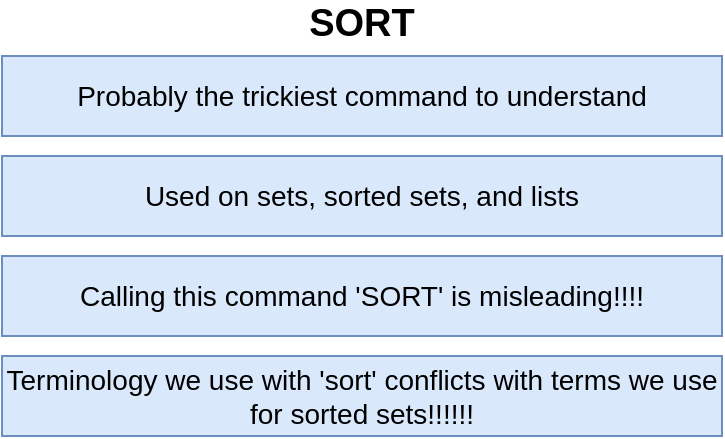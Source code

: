 <mxfile version="26.1.1" pages="11">
  <diagram id="QmO6mGHj9mkC5ifTNt7D" name="00 - sort">
    <mxGraphModel dx="471" dy="290" grid="1" gridSize="10" guides="1" tooltips="1" connect="1" arrows="1" fold="1" page="1" pageScale="1" pageWidth="1920" pageHeight="1200" math="0" shadow="0">
      <root>
        <mxCell id="xOH4A6hsx-JRf_3yY_nx-0" />
        <mxCell id="xOH4A6hsx-JRf_3yY_nx-1" parent="xOH4A6hsx-JRf_3yY_nx-0" />
        <mxCell id="xOH4A6hsx-JRf_3yY_nx-2" value="SORT" style="text;html=1;strokeColor=none;fillColor=none;align=center;verticalAlign=middle;whiteSpace=wrap;rounded=0;fontStyle=1;fontSize=19;" vertex="1" parent="xOH4A6hsx-JRf_3yY_nx-1">
          <mxGeometry x="790" y="234" width="100" height="20" as="geometry" />
        </mxCell>
        <mxCell id="xOH4A6hsx-JRf_3yY_nx-3" value="Probably the trickiest command to understand" style="rounded=0;whiteSpace=wrap;html=1;fontSize=14;fillColor=#dae8fc;strokeColor=#6c8ebf;" vertex="1" parent="xOH4A6hsx-JRf_3yY_nx-1">
          <mxGeometry x="660" y="260" width="360" height="40" as="geometry" />
        </mxCell>
        <mxCell id="xOH4A6hsx-JRf_3yY_nx-4" value="Used on sets, sorted sets, and lists" style="rounded=0;whiteSpace=wrap;html=1;fontSize=14;fillColor=#dae8fc;strokeColor=#6c8ebf;" vertex="1" parent="xOH4A6hsx-JRf_3yY_nx-1">
          <mxGeometry x="660" y="310" width="360" height="40" as="geometry" />
        </mxCell>
        <mxCell id="xOH4A6hsx-JRf_3yY_nx-5" value="Calling this command &#39;SORT&#39; is misleading!!!!" style="rounded=0;whiteSpace=wrap;html=1;fontSize=14;fillColor=#dae8fc;strokeColor=#6c8ebf;" vertex="1" parent="xOH4A6hsx-JRf_3yY_nx-1">
          <mxGeometry x="660" y="360" width="360" height="40" as="geometry" />
        </mxCell>
        <mxCell id="xOH4A6hsx-JRf_3yY_nx-6" value="Terminology we use with &#39;sort&#39; conflicts with terms we use for sorted sets!!!!!!" style="rounded=0;whiteSpace=wrap;html=1;fontSize=14;fillColor=#dae8fc;strokeColor=#6c8ebf;" vertex="1" parent="xOH4A6hsx-JRf_3yY_nx-1">
          <mxGeometry x="660" y="410" width="360" height="40" as="geometry" />
        </mxCell>
      </root>
    </mxGraphModel>
  </diagram>
  <diagram id="-GDKVZ2gTQteYG1JnLHT" name="03 - sort">
    <mxGraphModel dx="471" dy="290" grid="1" gridSize="10" guides="1" tooltips="1" connect="1" arrows="1" fold="1" page="1" pageScale="1" pageWidth="1920" pageHeight="1200" math="0" shadow="0">
      <root>
        <mxCell id="09LmviaFcHKcBwLXzc1_-0" />
        <mxCell id="09LmviaFcHKcBwLXzc1_-1" parent="09LmviaFcHKcBwLXzc1_-0" />
        <mxCell id="NltDTldkzDBnPzn0N-Nw-14" value="" style="group" vertex="1" connectable="0" parent="09LmviaFcHKcBwLXzc1_-1">
          <mxGeometry x="620" y="410" width="360" height="30" as="geometry" />
        </mxCell>
        <mxCell id="NltDTldkzDBnPzn0N-Nw-0" value="ID" style="rounded=0;whiteSpace=wrap;html=1;fontSize=14;fillColor=#f5f5f5;strokeColor=#666666;fontColor=#333333;fontStyle=3" vertex="1" parent="NltDTldkzDBnPzn0N-Nw-14">
          <mxGeometry width="120" height="30" as="geometry" />
        </mxCell>
        <mxCell id="NltDTldkzDBnPzn0N-Nw-1" value="Title" style="rounded=0;whiteSpace=wrap;html=1;fontSize=14;fillColor=#f5f5f5;strokeColor=#666666;fontColor=#333333;fontStyle=3" vertex="1" parent="NltDTldkzDBnPzn0N-Nw-14">
          <mxGeometry x="120" width="120" height="30" as="geometry" />
        </mxCell>
        <mxCell id="NltDTldkzDBnPzn0N-Nw-6" value="Year Published" style="rounded=0;whiteSpace=wrap;html=1;fontSize=14;fillColor=#f5f5f5;strokeColor=#666666;fontColor=#333333;fontStyle=3" vertex="1" parent="NltDTldkzDBnPzn0N-Nw-14">
          <mxGeometry x="240" width="120" height="30" as="geometry" />
        </mxCell>
        <mxCell id="NltDTldkzDBnPzn0N-Nw-15" value="" style="group" vertex="1" connectable="0" parent="09LmviaFcHKcBwLXzc1_-1">
          <mxGeometry x="620" y="440" width="360" height="30" as="geometry" />
        </mxCell>
        <mxCell id="NltDTldkzDBnPzn0N-Nw-3" value="good" style="rounded=0;whiteSpace=wrap;html=1;fontSize=11;" vertex="1" parent="NltDTldkzDBnPzn0N-Nw-15">
          <mxGeometry width="120" height="30" as="geometry" />
        </mxCell>
        <mxCell id="NltDTldkzDBnPzn0N-Nw-4" value="Good Book" style="rounded=0;whiteSpace=wrap;html=1;fontSize=11;" vertex="1" parent="NltDTldkzDBnPzn0N-Nw-15">
          <mxGeometry x="120" width="120" height="30" as="geometry" />
        </mxCell>
        <mxCell id="NltDTldkzDBnPzn0N-Nw-7" value="1950" style="rounded=0;whiteSpace=wrap;html=1;fontSize=11;" vertex="1" parent="NltDTldkzDBnPzn0N-Nw-15">
          <mxGeometry x="240" width="120" height="30" as="geometry" />
        </mxCell>
        <mxCell id="NltDTldkzDBnPzn0N-Nw-16" value="" style="group" vertex="1" connectable="0" parent="09LmviaFcHKcBwLXzc1_-1">
          <mxGeometry x="620" y="470" width="360" height="30" as="geometry" />
        </mxCell>
        <mxCell id="NltDTldkzDBnPzn0N-Nw-8" value="bad" style="rounded=0;whiteSpace=wrap;html=1;fontSize=11;" vertex="1" parent="NltDTldkzDBnPzn0N-Nw-16">
          <mxGeometry width="120" height="30" as="geometry" />
        </mxCell>
        <mxCell id="NltDTldkzDBnPzn0N-Nw-9" value="Bad Book" style="rounded=0;whiteSpace=wrap;html=1;fontSize=11;" vertex="1" parent="NltDTldkzDBnPzn0N-Nw-16">
          <mxGeometry x="120" width="120" height="30" as="geometry" />
        </mxCell>
        <mxCell id="NltDTldkzDBnPzn0N-Nw-10" value="1930" style="rounded=0;whiteSpace=wrap;html=1;fontSize=11;" vertex="1" parent="NltDTldkzDBnPzn0N-Nw-16">
          <mxGeometry x="240" width="120" height="30" as="geometry" />
        </mxCell>
        <mxCell id="NltDTldkzDBnPzn0N-Nw-17" value="" style="group" vertex="1" connectable="0" parent="09LmviaFcHKcBwLXzc1_-1">
          <mxGeometry x="620" y="500" width="360" height="30" as="geometry" />
        </mxCell>
        <mxCell id="NltDTldkzDBnPzn0N-Nw-11" value="ok" style="rounded=0;whiteSpace=wrap;html=1;fontSize=11;" vertex="1" parent="NltDTldkzDBnPzn0N-Nw-17">
          <mxGeometry width="120" height="30" as="geometry" />
        </mxCell>
        <mxCell id="NltDTldkzDBnPzn0N-Nw-12" value="OK Book" style="rounded=0;whiteSpace=wrap;html=1;fontSize=11;" vertex="1" parent="NltDTldkzDBnPzn0N-Nw-17">
          <mxGeometry x="120" width="120" height="30" as="geometry" />
        </mxCell>
        <mxCell id="NltDTldkzDBnPzn0N-Nw-13" value="1940" style="rounded=0;whiteSpace=wrap;html=1;fontSize=11;" vertex="1" parent="NltDTldkzDBnPzn0N-Nw-17">
          <mxGeometry x="240" width="120" height="30" as="geometry" />
        </mxCell>
      </root>
    </mxGraphModel>
  </diagram>
  <diagram id="Yq-13fa85Zban4e5Z2ok" name="06 - sort">
    <mxGraphModel dx="458" dy="282" grid="1" gridSize="10" guides="1" tooltips="1" connect="1" arrows="1" fold="1" page="1" pageScale="1" pageWidth="1920" pageHeight="1200" math="0" shadow="0">
      <root>
        <mxCell id="DDXVWwMpc6OoJlfSSyd0-0" />
        <mxCell id="DDXVWwMpc6OoJlfSSyd0-1" parent="DDXVWwMpc6OoJlfSSyd0-0" />
        <mxCell id="DDXVWwMpc6OoJlfSSyd0-2" style="edgeStyle=orthogonalEdgeStyle;rounded=0;orthogonalLoop=1;jettySize=auto;html=1;exitX=1;exitY=0.5;exitDx=0;exitDy=0;fontSize=11;" edge="1" parent="DDXVWwMpc6OoJlfSSyd0-1" source="DDXVWwMpc6OoJlfSSyd0-3">
          <mxGeometry relative="1" as="geometry">
            <mxPoint x="1105.0" y="429.984" as="targetPoint" />
          </mxGeometry>
        </mxCell>
        <mxCell id="DDXVWwMpc6OoJlfSSyd0-3" value="books:likes" style="rounded=0;whiteSpace=wrap;html=1;fontSize=8;" vertex="1" parent="DDXVWwMpc6OoJlfSSyd0-1">
          <mxGeometry x="1040" y="420" width="50" height="20" as="geometry" />
        </mxCell>
        <mxCell id="DDXVWwMpc6OoJlfSSyd0-4" value="member" style="rounded=0;whiteSpace=wrap;html=1;fontSize=9;align=center;fontStyle=2;fillColor=#f5f5f5;strokeColor=#666666;fontColor=#333333;" vertex="1" parent="DDXVWwMpc6OoJlfSSyd0-1">
          <mxGeometry x="1105" y="420" width="60" height="15" as="geometry" />
        </mxCell>
        <mxCell id="DDXVWwMpc6OoJlfSSyd0-5" value="score" style="rounded=0;whiteSpace=wrap;html=1;fontSize=9;align=center;fontStyle=2;fillColor=#f5f5f5;strokeColor=#666666;fontColor=#333333;" vertex="1" parent="DDXVWwMpc6OoJlfSSyd0-1">
          <mxGeometry x="1165" y="420" width="60" height="15" as="geometry" />
        </mxCell>
        <mxCell id="DDXVWwMpc6OoJlfSSyd0-6" value="good" style="rounded=0;whiteSpace=wrap;html=1;fontSize=8;" vertex="1" parent="DDXVWwMpc6OoJlfSSyd0-1">
          <mxGeometry x="1105" y="485" width="60" height="25" as="geometry" />
        </mxCell>
        <mxCell id="DDXVWwMpc6OoJlfSSyd0-7" value="999" style="rounded=0;whiteSpace=wrap;html=1;fontSize=10;" vertex="1" parent="DDXVWwMpc6OoJlfSSyd0-1">
          <mxGeometry x="1165" y="485" width="60" height="25" as="geometry" />
        </mxCell>
        <mxCell id="DDXVWwMpc6OoJlfSSyd0-8" value="ok" style="rounded=0;whiteSpace=wrap;html=1;fontSize=8;" vertex="1" parent="DDXVWwMpc6OoJlfSSyd0-1">
          <mxGeometry x="1105" y="460" width="60" height="25" as="geometry" />
        </mxCell>
        <mxCell id="DDXVWwMpc6OoJlfSSyd0-9" value="40" style="rounded=0;whiteSpace=wrap;html=1;fontSize=10;" vertex="1" parent="DDXVWwMpc6OoJlfSSyd0-1">
          <mxGeometry x="1165" y="460" width="60" height="25" as="geometry" />
        </mxCell>
        <mxCell id="DDXVWwMpc6OoJlfSSyd0-10" value="Sorted Set" style="rounded=0;whiteSpace=wrap;html=1;fillColor=#ffe6cc;strokeColor=#d79b00;fontStyle=2;fontSize=8;" vertex="1" parent="DDXVWwMpc6OoJlfSSyd0-1">
          <mxGeometry x="1105" y="405" width="120" height="15" as="geometry" />
        </mxCell>
        <mxCell id="DDXVWwMpc6OoJlfSSyd0-11" value="bad" style="rounded=0;whiteSpace=wrap;html=1;fontSize=8;" vertex="1" parent="DDXVWwMpc6OoJlfSSyd0-1">
          <mxGeometry x="1105" y="435" width="60" height="25" as="geometry" />
        </mxCell>
        <mxCell id="DDXVWwMpc6OoJlfSSyd0-12" value="0" style="rounded=0;whiteSpace=wrap;html=1;fontSize=10;" vertex="1" parent="DDXVWwMpc6OoJlfSSyd0-1">
          <mxGeometry x="1165" y="435" width="60" height="25" as="geometry" />
        </mxCell>
        <mxCell id="leez_nB3cFceDaPhuIcp-1" style="edgeStyle=orthogonalEdgeStyle;rounded=0;orthogonalLoop=1;jettySize=auto;html=1;exitX=0.5;exitY=0;exitDx=0;exitDy=0;entryX=0.5;entryY=1;entryDx=0;entryDy=0;fontSize=14;" edge="1" parent="DDXVWwMpc6OoJlfSSyd0-1" source="leez_nB3cFceDaPhuIcp-0" target="DDXVWwMpc6OoJlfSSyd0-6">
          <mxGeometry relative="1" as="geometry" />
        </mxCell>
        <mxCell id="leez_nB3cFceDaPhuIcp-0" value="SORT operates on the MEMBERS of a sorted set, not the scores!" style="rounded=0;whiteSpace=wrap;html=1;fontSize=14;fillColor=#f8cecc;strokeColor=#b85450;fontStyle=1" vertex="1" parent="DDXVWwMpc6OoJlfSSyd0-1">
          <mxGeometry x="987.5" y="540" width="295" height="50" as="geometry" />
        </mxCell>
        <mxCell id="leez_nB3cFceDaPhuIcp-2" value="SORT refers to these members as scores!!!!! (Confusing!!)" style="rounded=0;whiteSpace=wrap;html=1;fontSize=14;fillColor=#f8cecc;strokeColor=#b85450;fontStyle=1" vertex="1" parent="DDXVWwMpc6OoJlfSSyd0-1">
          <mxGeometry x="987.5" y="590" width="295" height="50" as="geometry" />
        </mxCell>
      </root>
    </mxGraphModel>
  </diagram>
  <diagram name="04 - criteria" id="9v8fWWibwBi1OAxFLhqK">
    <mxGraphModel dx="434" dy="268" grid="1" gridSize="10" guides="1" tooltips="1" connect="1" arrows="1" fold="1" page="1" pageScale="1" pageWidth="1920" pageHeight="1200" math="0" shadow="0">
      <root>
        <mxCell id="QyRMxATo2CqaXMxjAhhn-0" />
        <mxCell id="QyRMxATo2CqaXMxjAhhn-1" parent="QyRMxATo2CqaXMxjAhhn-0" />
        <mxCell id="QyRMxATo2CqaXMxjAhhn-2" value="" style="group" vertex="1" connectable="0" parent="QyRMxATo2CqaXMxjAhhn-1">
          <mxGeometry x="620" y="410" width="360" height="30" as="geometry" />
        </mxCell>
        <mxCell id="QyRMxATo2CqaXMxjAhhn-3" value="ID" style="rounded=0;whiteSpace=wrap;html=1;fontSize=14;fillColor=#f5f5f5;strokeColor=#666666;fontColor=#333333;fontStyle=3" vertex="1" parent="QyRMxATo2CqaXMxjAhhn-2">
          <mxGeometry width="120" height="30" as="geometry" />
        </mxCell>
        <mxCell id="QyRMxATo2CqaXMxjAhhn-4" value="Title" style="rounded=0;whiteSpace=wrap;html=1;fontSize=14;fillColor=#f5f5f5;strokeColor=#666666;fontColor=#333333;fontStyle=3" vertex="1" parent="QyRMxATo2CqaXMxjAhhn-2">
          <mxGeometry x="120" width="120" height="30" as="geometry" />
        </mxCell>
        <mxCell id="QyRMxATo2CqaXMxjAhhn-5" value="Year Published" style="rounded=0;whiteSpace=wrap;html=1;fontSize=14;fillColor=#f5f5f5;strokeColor=#666666;fontColor=#333333;fontStyle=3" vertex="1" parent="QyRMxATo2CqaXMxjAhhn-2">
          <mxGeometry x="240" width="120" height="30" as="geometry" />
        </mxCell>
        <mxCell id="QyRMxATo2CqaXMxjAhhn-6" value="" style="group" vertex="1" connectable="0" parent="QyRMxATo2CqaXMxjAhhn-1">
          <mxGeometry x="620" y="440" width="360" height="30" as="geometry" />
        </mxCell>
        <mxCell id="QyRMxATo2CqaXMxjAhhn-7" value="good" style="rounded=0;whiteSpace=wrap;html=1;fontSize=11;" vertex="1" parent="QyRMxATo2CqaXMxjAhhn-6">
          <mxGeometry width="120" height="30" as="geometry" />
        </mxCell>
        <mxCell id="QyRMxATo2CqaXMxjAhhn-8" value="Good Book" style="rounded=0;whiteSpace=wrap;html=1;fontSize=11;" vertex="1" parent="QyRMxATo2CqaXMxjAhhn-6">
          <mxGeometry x="120" width="120" height="30" as="geometry" />
        </mxCell>
        <mxCell id="QyRMxATo2CqaXMxjAhhn-9" value="1950" style="rounded=0;whiteSpace=wrap;html=1;fontSize=11;" vertex="1" parent="QyRMxATo2CqaXMxjAhhn-6">
          <mxGeometry x="240" width="120" height="30" as="geometry" />
        </mxCell>
        <mxCell id="QyRMxATo2CqaXMxjAhhn-10" value="" style="group" vertex="1" connectable="0" parent="QyRMxATo2CqaXMxjAhhn-1">
          <mxGeometry x="620" y="470" width="360" height="30" as="geometry" />
        </mxCell>
        <mxCell id="QyRMxATo2CqaXMxjAhhn-11" value="bad" style="rounded=0;whiteSpace=wrap;html=1;fontSize=11;" vertex="1" parent="QyRMxATo2CqaXMxjAhhn-10">
          <mxGeometry width="120" height="30" as="geometry" />
        </mxCell>
        <mxCell id="QyRMxATo2CqaXMxjAhhn-12" value="Bad Book" style="rounded=0;whiteSpace=wrap;html=1;fontSize=11;" vertex="1" parent="QyRMxATo2CqaXMxjAhhn-10">
          <mxGeometry x="120" width="120" height="30" as="geometry" />
        </mxCell>
        <mxCell id="QyRMxATo2CqaXMxjAhhn-13" value="1930" style="rounded=0;whiteSpace=wrap;html=1;fontSize=11;" vertex="1" parent="QyRMxATo2CqaXMxjAhhn-10">
          <mxGeometry x="240" width="120" height="30" as="geometry" />
        </mxCell>
        <mxCell id="QyRMxATo2CqaXMxjAhhn-14" value="" style="group" vertex="1" connectable="0" parent="QyRMxATo2CqaXMxjAhhn-1">
          <mxGeometry x="620" y="500" width="360" height="30" as="geometry" />
        </mxCell>
        <mxCell id="QyRMxATo2CqaXMxjAhhn-15" value="ok" style="rounded=0;whiteSpace=wrap;html=1;fontSize=11;" vertex="1" parent="QyRMxATo2CqaXMxjAhhn-14">
          <mxGeometry width="120" height="30" as="geometry" />
        </mxCell>
        <mxCell id="QyRMxATo2CqaXMxjAhhn-16" value="OK Book" style="rounded=0;whiteSpace=wrap;html=1;fontSize=11;" vertex="1" parent="QyRMxATo2CqaXMxjAhhn-14">
          <mxGeometry x="120" width="120" height="30" as="geometry" />
        </mxCell>
        <mxCell id="QyRMxATo2CqaXMxjAhhn-17" value="1940" style="rounded=0;whiteSpace=wrap;html=1;fontSize=11;" vertex="1" parent="QyRMxATo2CqaXMxjAhhn-14">
          <mxGeometry x="240" width="120" height="30" as="geometry" />
        </mxCell>
        <mxCell id="QyRMxATo2CqaXMxjAhhn-18" value="List the ID of each book," style="rounded=0;whiteSpace=wrap;html=1;fontSize=14;fillColor=#f8cecc;strokeColor=#b85450;fontStyle=1" vertex="1" parent="QyRMxATo2CqaXMxjAhhn-1">
          <mxGeometry x="640" y="290" width="195" height="40" as="geometry" />
        </mxCell>
        <mxCell id="QyRMxATo2CqaXMxjAhhn-19" value="Sorted by year published" style="rounded=0;whiteSpace=wrap;html=1;fontSize=14;fillColor=#f8cecc;strokeColor=#b85450;fontStyle=1" vertex="1" parent="QyRMxATo2CqaXMxjAhhn-1">
          <mxGeometry x="640" y="347" width="195" height="40" as="geometry" />
        </mxCell>
        <mxCell id="rhnhsIxnyOEZ-5JIDIkY-0" value="" style="shape=curlyBracket;whiteSpace=wrap;html=1;rounded=1;fontSize=14;rotation=180;" vertex="1" parent="QyRMxATo2CqaXMxjAhhn-1">
          <mxGeometry x="840.7" y="290.09" width="30" height="40" as="geometry" />
        </mxCell>
        <mxCell id="rhnhsIxnyOEZ-5JIDIkY-1" value="" style="shape=curlyBracket;whiteSpace=wrap;html=1;rounded=1;fontSize=14;rotation=180;" vertex="1" parent="QyRMxATo2CqaXMxjAhhn-1">
          <mxGeometry x="840.7" y="347" width="30" height="40" as="geometry" />
        </mxCell>
        <mxCell id="rhnhsIxnyOEZ-5JIDIkY-2" value="Data we are looking for" style="text;html=1;strokeColor=none;fillColor=none;align=left;verticalAlign=middle;whiteSpace=wrap;rounded=0;fontSize=14;fontStyle=2" vertex="1" parent="QyRMxATo2CqaXMxjAhhn-1">
          <mxGeometry x="871" y="300" width="99" height="20" as="geometry" />
        </mxCell>
        <mxCell id="rhnhsIxnyOEZ-5JIDIkY-3" value="Sorting criteria" style="text;html=1;strokeColor=none;fillColor=none;align=left;verticalAlign=middle;whiteSpace=wrap;rounded=0;fontSize=14;fontStyle=2" vertex="1" parent="QyRMxATo2CqaXMxjAhhn-1">
          <mxGeometry x="871" y="357" width="99" height="20" as="geometry" />
        </mxCell>
      </root>
    </mxGraphModel>
  </diagram>
  <diagram name="03 - score" id="PHNSuwRhnNQUbYh7tPQV">
    <mxGraphModel dx="521" dy="322" grid="1" gridSize="10" guides="1" tooltips="1" connect="1" arrows="1" fold="1" page="1" pageScale="1" pageWidth="1920" pageHeight="1200" math="0" shadow="0">
      <root>
        <mxCell id="qOeCERaJ9LjpvJTR8k9o-0" />
        <mxCell id="qOeCERaJ9LjpvJTR8k9o-1" parent="qOeCERaJ9LjpvJTR8k9o-0" />
        <mxCell id="qOeCERaJ9LjpvJTR8k9o-2" value="" style="group" vertex="1" connectable="0" parent="qOeCERaJ9LjpvJTR8k9o-1">
          <mxGeometry x="620" y="410" width="360" height="30" as="geometry" />
        </mxCell>
        <mxCell id="qOeCERaJ9LjpvJTR8k9o-3" value="ID" style="rounded=0;whiteSpace=wrap;html=1;fontSize=14;fillColor=#f5f5f5;strokeColor=#666666;fontColor=#333333;fontStyle=3" vertex="1" parent="qOeCERaJ9LjpvJTR8k9o-2">
          <mxGeometry width="120" height="30" as="geometry" />
        </mxCell>
        <mxCell id="qOeCERaJ9LjpvJTR8k9o-4" value="Title" style="rounded=0;whiteSpace=wrap;html=1;fontSize=14;fillColor=#f5f5f5;strokeColor=#666666;fontColor=#333333;fontStyle=3" vertex="1" parent="qOeCERaJ9LjpvJTR8k9o-2">
          <mxGeometry x="120" width="120" height="30" as="geometry" />
        </mxCell>
        <mxCell id="qOeCERaJ9LjpvJTR8k9o-5" value="Year Published" style="rounded=0;whiteSpace=wrap;html=1;fontSize=14;fillColor=#f5f5f5;strokeColor=#666666;fontColor=#333333;fontStyle=3" vertex="1" parent="qOeCERaJ9LjpvJTR8k9o-2">
          <mxGeometry x="240" width="120" height="30" as="geometry" />
        </mxCell>
        <mxCell id="qOeCERaJ9LjpvJTR8k9o-6" value="" style="group" vertex="1" connectable="0" parent="qOeCERaJ9LjpvJTR8k9o-1">
          <mxGeometry x="620" y="500" width="360" height="30" as="geometry" />
        </mxCell>
        <mxCell id="qOeCERaJ9LjpvJTR8k9o-7" value="good" style="rounded=0;whiteSpace=wrap;html=1;fontSize=11;" vertex="1" parent="qOeCERaJ9LjpvJTR8k9o-6">
          <mxGeometry width="120" height="30" as="geometry" />
        </mxCell>
        <mxCell id="qOeCERaJ9LjpvJTR8k9o-8" value="Good Book" style="rounded=0;whiteSpace=wrap;html=1;fontSize=11;" vertex="1" parent="qOeCERaJ9LjpvJTR8k9o-6">
          <mxGeometry x="120" width="120" height="30" as="geometry" />
        </mxCell>
        <mxCell id="qOeCERaJ9LjpvJTR8k9o-9" value="1950" style="rounded=0;whiteSpace=wrap;html=1;fontSize=11;" vertex="1" parent="qOeCERaJ9LjpvJTR8k9o-6">
          <mxGeometry x="240" width="120" height="30" as="geometry" />
        </mxCell>
        <mxCell id="qOeCERaJ9LjpvJTR8k9o-18" value="List the Title of each book, sorted by year published" style="rounded=0;whiteSpace=wrap;html=1;fontSize=14;fillColor=#f8cecc;strokeColor=#b85450;fontStyle=1" vertex="1" parent="qOeCERaJ9LjpvJTR8k9o-1">
          <mxGeometry x="652.5" y="340" width="295" height="50" as="geometry" />
        </mxCell>
        <mxCell id="qOeCERaJ9LjpvJTR8k9o-15" value="ok" style="rounded=0;whiteSpace=wrap;html=1;fontSize=11;" vertex="1" parent="qOeCERaJ9LjpvJTR8k9o-1">
          <mxGeometry x="620" y="470" width="120" height="30" as="geometry" />
        </mxCell>
        <mxCell id="qOeCERaJ9LjpvJTR8k9o-16" value="OK Book" style="rounded=0;whiteSpace=wrap;html=1;fontSize=11;" vertex="1" parent="qOeCERaJ9LjpvJTR8k9o-1">
          <mxGeometry x="740" y="470" width="120" height="30" as="geometry" />
        </mxCell>
        <mxCell id="qOeCERaJ9LjpvJTR8k9o-17" value="1940" style="rounded=0;whiteSpace=wrap;html=1;fontSize=11;" vertex="1" parent="qOeCERaJ9LjpvJTR8k9o-1">
          <mxGeometry x="860" y="470" width="120" height="30" as="geometry" />
        </mxCell>
        <mxCell id="qOeCERaJ9LjpvJTR8k9o-11" value="bad" style="rounded=0;whiteSpace=wrap;html=1;fontSize=11;" vertex="1" parent="qOeCERaJ9LjpvJTR8k9o-1">
          <mxGeometry x="620" y="440" width="120" height="30" as="geometry" />
        </mxCell>
        <mxCell id="qOeCERaJ9LjpvJTR8k9o-12" value="Bad Book" style="rounded=0;whiteSpace=wrap;html=1;fontSize=11;" vertex="1" parent="qOeCERaJ9LjpvJTR8k9o-1">
          <mxGeometry x="740" y="440" width="120" height="30" as="geometry" />
        </mxCell>
        <mxCell id="qOeCERaJ9LjpvJTR8k9o-13" value="1930" style="rounded=0;whiteSpace=wrap;html=1;fontSize=11;" vertex="1" parent="qOeCERaJ9LjpvJTR8k9o-1">
          <mxGeometry x="860" y="440" width="120" height="30" as="geometry" />
        </mxCell>
      </root>
    </mxGraphModel>
  </diagram>
  <diagram id="uUh3Dan9JTICRx7VJiVT" name="01 - sort">
    <mxGraphModel dx="565" dy="348" grid="1" gridSize="10" guides="1" tooltips="1" connect="1" arrows="1" fold="1" page="1" pageScale="1" pageWidth="1920" pageHeight="1200" math="0" shadow="0">
      <root>
        <mxCell id="0" />
        <mxCell id="1" parent="0" />
        <mxCell id="E6cDw4feOFKdnXog9IEG-1" value="Redis" style="rounded=0;whiteSpace=wrap;html=1;shadow=1;fontSize=14;align=center;fillColor=#dae8fc;strokeColor=#6c8ebf;" vertex="1" parent="1">
          <mxGeometry x="850" y="380" width="390" height="20" as="geometry" />
        </mxCell>
        <mxCell id="E6cDw4feOFKdnXog9IEG-2" value="" style="rounded=0;whiteSpace=wrap;html=1;shadow=1;fontSize=14;align=center;fillColor=#dae8fc;strokeColor=#6c8ebf;" vertex="1" parent="1">
          <mxGeometry x="850" y="400" width="390" height="280" as="geometry" />
        </mxCell>
        <mxCell id="E6cDw4feOFKdnXog9IEG-3" style="edgeStyle=orthogonalEdgeStyle;rounded=0;orthogonalLoop=1;jettySize=auto;html=1;exitX=1;exitY=0.5;exitDx=0;exitDy=0;fontSize=11;" edge="1" parent="1" source="E6cDw4feOFKdnXog9IEG-4">
          <mxGeometry relative="1" as="geometry">
            <mxPoint x="930.0" y="429.984" as="targetPoint" />
          </mxGeometry>
        </mxCell>
        <mxCell id="E6cDw4feOFKdnXog9IEG-4" value="books:good" style="rounded=0;whiteSpace=wrap;html=1;fontSize=9;" vertex="1" parent="1">
          <mxGeometry x="860" y="420" width="50" height="20" as="geometry" />
        </mxCell>
        <mxCell id="E6cDw4feOFKdnXog9IEG-5" value="key" style="rounded=0;whiteSpace=wrap;html=1;fontSize=9;align=center;fontStyle=2;fillColor=#f5f5f5;strokeColor=#666666;fontColor=#333333;" vertex="1" parent="1">
          <mxGeometry x="930" y="420" width="40" height="15" as="geometry" />
        </mxCell>
        <mxCell id="E6cDw4feOFKdnXog9IEG-6" value="value" style="rounded=0;whiteSpace=wrap;html=1;fontSize=9;align=center;fontStyle=2;fillColor=#f5f5f5;strokeColor=#666666;fontColor=#333333;" vertex="1" parent="1">
          <mxGeometry x="970" y="420" width="60" height="15" as="geometry" />
        </mxCell>
        <mxCell id="E6cDw4feOFKdnXog9IEG-7" value="year" style="rounded=0;whiteSpace=wrap;html=1;fontSize=8;" vertex="1" parent="1">
          <mxGeometry x="930" y="460" width="40" height="25" as="geometry" />
        </mxCell>
        <mxCell id="E6cDw4feOFKdnXog9IEG-8" value="1950" style="rounded=0;whiteSpace=wrap;html=1;fontSize=10;" vertex="1" parent="1">
          <mxGeometry x="970" y="460" width="60" height="25" as="geometry" />
        </mxCell>
        <mxCell id="E6cDw4feOFKdnXog9IEG-9" value="title" style="rounded=0;whiteSpace=wrap;html=1;fontSize=8;" vertex="1" parent="1">
          <mxGeometry x="930" y="435" width="40" height="25" as="geometry" />
        </mxCell>
        <mxCell id="E6cDw4feOFKdnXog9IEG-10" value="Good Book" style="rounded=0;whiteSpace=wrap;html=1;fontSize=10;" vertex="1" parent="1">
          <mxGeometry x="970" y="435" width="60" height="25" as="geometry" />
        </mxCell>
        <mxCell id="E6cDw4feOFKdnXog9IEG-11" style="edgeStyle=orthogonalEdgeStyle;rounded=0;orthogonalLoop=1;jettySize=auto;html=1;exitX=1;exitY=0.5;exitDx=0;exitDy=0;fontSize=11;" edge="1" parent="1" source="E6cDw4feOFKdnXog9IEG-12">
          <mxGeometry relative="1" as="geometry">
            <mxPoint x="930.0" y="524.984" as="targetPoint" />
          </mxGeometry>
        </mxCell>
        <mxCell id="E6cDw4feOFKdnXog9IEG-12" value="books:bad" style="rounded=0;whiteSpace=wrap;html=1;fontSize=9;" vertex="1" parent="1">
          <mxGeometry x="860" y="515" width="50" height="20" as="geometry" />
        </mxCell>
        <mxCell id="E6cDw4feOFKdnXog9IEG-13" value="key" style="rounded=0;whiteSpace=wrap;html=1;fontSize=9;align=center;fontStyle=2;fillColor=#f5f5f5;strokeColor=#666666;fontColor=#333333;" vertex="1" parent="1">
          <mxGeometry x="930" y="515" width="40" height="15" as="geometry" />
        </mxCell>
        <mxCell id="E6cDw4feOFKdnXog9IEG-14" value="value" style="rounded=0;whiteSpace=wrap;html=1;fontSize=9;align=center;fontStyle=2;fillColor=#f5f5f5;strokeColor=#666666;fontColor=#333333;" vertex="1" parent="1">
          <mxGeometry x="970" y="515" width="60" height="15" as="geometry" />
        </mxCell>
        <mxCell id="E6cDw4feOFKdnXog9IEG-15" value="year" style="rounded=0;whiteSpace=wrap;html=1;fontSize=8;" vertex="1" parent="1">
          <mxGeometry x="930" y="555" width="40" height="25" as="geometry" />
        </mxCell>
        <mxCell id="E6cDw4feOFKdnXog9IEG-16" value="1930" style="rounded=0;whiteSpace=wrap;html=1;fontSize=10;" vertex="1" parent="1">
          <mxGeometry x="970" y="555" width="60" height="25" as="geometry" />
        </mxCell>
        <mxCell id="E6cDw4feOFKdnXog9IEG-17" value="title" style="rounded=0;whiteSpace=wrap;html=1;fontSize=8;" vertex="1" parent="1">
          <mxGeometry x="930" y="530" width="40" height="25" as="geometry" />
        </mxCell>
        <mxCell id="E6cDw4feOFKdnXog9IEG-18" value="Bad Book" style="rounded=0;whiteSpace=wrap;html=1;fontSize=10;" vertex="1" parent="1">
          <mxGeometry x="970" y="530" width="60" height="25" as="geometry" />
        </mxCell>
        <mxCell id="E6cDw4feOFKdnXog9IEG-19" style="edgeStyle=orthogonalEdgeStyle;rounded=0;orthogonalLoop=1;jettySize=auto;html=1;exitX=1;exitY=0.5;exitDx=0;exitDy=0;fontSize=11;" edge="1" parent="1" source="E6cDw4feOFKdnXog9IEG-20">
          <mxGeometry relative="1" as="geometry">
            <mxPoint x="1105.0" y="429.984" as="targetPoint" />
          </mxGeometry>
        </mxCell>
        <mxCell id="E6cDw4feOFKdnXog9IEG-20" value="books:likes" style="rounded=0;whiteSpace=wrap;html=1;fontSize=8;" vertex="1" parent="1">
          <mxGeometry x="1040" y="420" width="50" height="20" as="geometry" />
        </mxCell>
        <mxCell id="E6cDw4feOFKdnXog9IEG-21" value="member" style="rounded=0;whiteSpace=wrap;html=1;fontSize=9;align=center;fontStyle=2;fillColor=#f5f5f5;strokeColor=#666666;fontColor=#333333;" vertex="1" parent="1">
          <mxGeometry x="1105" y="420" width="60" height="15" as="geometry" />
        </mxCell>
        <mxCell id="E6cDw4feOFKdnXog9IEG-22" value="score" style="rounded=0;whiteSpace=wrap;html=1;fontSize=9;align=center;fontStyle=2;fillColor=#f5f5f5;strokeColor=#666666;fontColor=#333333;" vertex="1" parent="1">
          <mxGeometry x="1165" y="420" width="60" height="15" as="geometry" />
        </mxCell>
        <mxCell id="E6cDw4feOFKdnXog9IEG-23" value="good" style="rounded=0;whiteSpace=wrap;html=1;fontSize=8;" vertex="1" parent="1">
          <mxGeometry x="1105" y="485" width="60" height="25" as="geometry" />
        </mxCell>
        <mxCell id="E6cDw4feOFKdnXog9IEG-24" value="999" style="rounded=0;whiteSpace=wrap;html=1;fontSize=10;" vertex="1" parent="1">
          <mxGeometry x="1165" y="485" width="60" height="25" as="geometry" />
        </mxCell>
        <mxCell id="E6cDw4feOFKdnXog9IEG-25" value="ok" style="rounded=0;whiteSpace=wrap;html=1;fontSize=8;" vertex="1" parent="1">
          <mxGeometry x="1105" y="460" width="60" height="25" as="geometry" />
        </mxCell>
        <mxCell id="E6cDw4feOFKdnXog9IEG-26" value="40" style="rounded=0;whiteSpace=wrap;html=1;fontSize=10;" vertex="1" parent="1">
          <mxGeometry x="1165" y="460" width="60" height="25" as="geometry" />
        </mxCell>
        <mxCell id="E6cDw4feOFKdnXog9IEG-27" value="Hash" style="rounded=0;whiteSpace=wrap;html=1;fillColor=#ffe6cc;strokeColor=#d79b00;fontStyle=2;fontSize=8;" vertex="1" parent="1">
          <mxGeometry x="930" y="405" width="100" height="15" as="geometry" />
        </mxCell>
        <mxCell id="E6cDw4feOFKdnXog9IEG-28" value="Hash" style="rounded=0;whiteSpace=wrap;html=1;fillColor=#ffe6cc;strokeColor=#d79b00;fontStyle=2;fontSize=8;" vertex="1" parent="1">
          <mxGeometry x="930" y="500" width="100" height="15" as="geometry" />
        </mxCell>
        <mxCell id="E6cDw4feOFKdnXog9IEG-29" value="Sorted Set" style="rounded=0;whiteSpace=wrap;html=1;fillColor=#ffe6cc;strokeColor=#d79b00;fontStyle=2;fontSize=8;" vertex="1" parent="1">
          <mxGeometry x="1105" y="405" width="120" height="15" as="geometry" />
        </mxCell>
        <mxCell id="E6cDw4feOFKdnXog9IEG-30" style="edgeStyle=orthogonalEdgeStyle;rounded=0;orthogonalLoop=1;jettySize=auto;html=1;exitX=1;exitY=0.5;exitDx=0;exitDy=0;fontSize=11;" edge="1" parent="1" source="E6cDw4feOFKdnXog9IEG-31">
          <mxGeometry relative="1" as="geometry">
            <mxPoint x="930.0" y="614.984" as="targetPoint" />
          </mxGeometry>
        </mxCell>
        <mxCell id="E6cDw4feOFKdnXog9IEG-31" value="books:ok" style="rounded=0;whiteSpace=wrap;html=1;fontSize=9;" vertex="1" parent="1">
          <mxGeometry x="860" y="605" width="50" height="20" as="geometry" />
        </mxCell>
        <mxCell id="E6cDw4feOFKdnXog9IEG-32" value="key" style="rounded=0;whiteSpace=wrap;html=1;fontSize=9;align=center;fontStyle=2;fillColor=#f5f5f5;strokeColor=#666666;fontColor=#333333;" vertex="1" parent="1">
          <mxGeometry x="930" y="605" width="40" height="15" as="geometry" />
        </mxCell>
        <mxCell id="E6cDw4feOFKdnXog9IEG-33" value="value" style="rounded=0;whiteSpace=wrap;html=1;fontSize=9;align=center;fontStyle=2;fillColor=#f5f5f5;strokeColor=#666666;fontColor=#333333;" vertex="1" parent="1">
          <mxGeometry x="970" y="605" width="60" height="15" as="geometry" />
        </mxCell>
        <mxCell id="E6cDw4feOFKdnXog9IEG-34" value="year" style="rounded=0;whiteSpace=wrap;html=1;fontSize=8;" vertex="1" parent="1">
          <mxGeometry x="930" y="645" width="40" height="25" as="geometry" />
        </mxCell>
        <mxCell id="E6cDw4feOFKdnXog9IEG-35" value="1940" style="rounded=0;whiteSpace=wrap;html=1;fontSize=10;" vertex="1" parent="1">
          <mxGeometry x="970" y="645" width="60" height="25" as="geometry" />
        </mxCell>
        <mxCell id="E6cDw4feOFKdnXog9IEG-36" value="title" style="rounded=0;whiteSpace=wrap;html=1;fontSize=8;" vertex="1" parent="1">
          <mxGeometry x="930" y="620" width="40" height="25" as="geometry" />
        </mxCell>
        <mxCell id="E6cDw4feOFKdnXog9IEG-37" value="OK Book" style="rounded=0;whiteSpace=wrap;html=1;fontSize=10;" vertex="1" parent="1">
          <mxGeometry x="970" y="620" width="60" height="25" as="geometry" />
        </mxCell>
        <mxCell id="E6cDw4feOFKdnXog9IEG-38" value="Hash" style="rounded=0;whiteSpace=wrap;html=1;fillColor=#ffe6cc;strokeColor=#d79b00;fontStyle=2;fontSize=8;" vertex="1" parent="1">
          <mxGeometry x="930" y="590" width="100" height="15" as="geometry" />
        </mxCell>
        <mxCell id="E6cDw4feOFKdnXog9IEG-39" value="bad" style="rounded=0;whiteSpace=wrap;html=1;fontSize=8;" vertex="1" parent="1">
          <mxGeometry x="1105" y="435" width="60" height="25" as="geometry" />
        </mxCell>
        <mxCell id="E6cDw4feOFKdnXog9IEG-40" value="0" style="rounded=0;whiteSpace=wrap;html=1;fontSize=10;" vertex="1" parent="1">
          <mxGeometry x="1165" y="435" width="60" height="25" as="geometry" />
        </mxCell>
      </root>
    </mxGraphModel>
  </diagram>
  <diagram id="aNwR7Zr4aV77l4Rsr16I" name="07 - by">
    <mxGraphModel dx="484" dy="299" grid="1" gridSize="10" guides="1" tooltips="1" connect="1" arrows="1" fold="1" page="1" pageScale="1" pageWidth="1920" pageHeight="1200" math="0" shadow="0">
      <root>
        <mxCell id="rU7YFVRbODUEVb0Xtxjz-0" />
        <mxCell id="rU7YFVRbODUEVb0Xtxjz-1" parent="rU7YFVRbODUEVb0Xtxjz-0" />
        <mxCell id="rU7YFVRbODUEVb0Xtxjz-2" value="Redis" style="rounded=0;whiteSpace=wrap;html=1;shadow=1;fontSize=14;align=center;fillColor=#dae8fc;strokeColor=#6c8ebf;" vertex="1" parent="rU7YFVRbODUEVb0Xtxjz-1">
          <mxGeometry x="850" y="380" width="390" height="20" as="geometry" />
        </mxCell>
        <mxCell id="rU7YFVRbODUEVb0Xtxjz-3" value="" style="rounded=0;whiteSpace=wrap;html=1;shadow=1;fontSize=14;align=center;fillColor=#dae8fc;strokeColor=#6c8ebf;" vertex="1" parent="rU7YFVRbODUEVb0Xtxjz-1">
          <mxGeometry x="850" y="400" width="390" height="280" as="geometry" />
        </mxCell>
        <mxCell id="rU7YFVRbODUEVb0Xtxjz-4" style="edgeStyle=orthogonalEdgeStyle;rounded=0;orthogonalLoop=1;jettySize=auto;html=1;exitX=1;exitY=0.5;exitDx=0;exitDy=0;fontSize=11;" edge="1" parent="rU7YFVRbODUEVb0Xtxjz-1" source="rU7YFVRbODUEVb0Xtxjz-5">
          <mxGeometry relative="1" as="geometry">
            <mxPoint x="930.0" y="429.984" as="targetPoint" />
          </mxGeometry>
        </mxCell>
        <mxCell id="rU7YFVRbODUEVb0Xtxjz-5" value="books:good" style="rounded=0;whiteSpace=wrap;html=1;fontSize=9;" vertex="1" parent="rU7YFVRbODUEVb0Xtxjz-1">
          <mxGeometry x="860" y="420" width="50" height="20" as="geometry" />
        </mxCell>
        <mxCell id="rU7YFVRbODUEVb0Xtxjz-6" value="key" style="rounded=0;whiteSpace=wrap;html=1;fontSize=9;align=center;fontStyle=2;fillColor=#f5f5f5;strokeColor=#666666;fontColor=#333333;" vertex="1" parent="rU7YFVRbODUEVb0Xtxjz-1">
          <mxGeometry x="930" y="420" width="40" height="15" as="geometry" />
        </mxCell>
        <mxCell id="rU7YFVRbODUEVb0Xtxjz-7" value="value" style="rounded=0;whiteSpace=wrap;html=1;fontSize=9;align=center;fontStyle=2;fillColor=#f5f5f5;strokeColor=#666666;fontColor=#333333;" vertex="1" parent="rU7YFVRbODUEVb0Xtxjz-1">
          <mxGeometry x="970" y="420" width="60" height="15" as="geometry" />
        </mxCell>
        <mxCell id="rU7YFVRbODUEVb0Xtxjz-8" value="year" style="rounded=0;whiteSpace=wrap;html=1;fontSize=8;" vertex="1" parent="rU7YFVRbODUEVb0Xtxjz-1">
          <mxGeometry x="930" y="460" width="40" height="25" as="geometry" />
        </mxCell>
        <mxCell id="rU7YFVRbODUEVb0Xtxjz-9" value="1950" style="rounded=0;whiteSpace=wrap;html=1;fontSize=10;" vertex="1" parent="rU7YFVRbODUEVb0Xtxjz-1">
          <mxGeometry x="970" y="460" width="60" height="25" as="geometry" />
        </mxCell>
        <mxCell id="rU7YFVRbODUEVb0Xtxjz-10" value="title" style="rounded=0;whiteSpace=wrap;html=1;fontSize=8;" vertex="1" parent="rU7YFVRbODUEVb0Xtxjz-1">
          <mxGeometry x="930" y="435" width="40" height="25" as="geometry" />
        </mxCell>
        <mxCell id="rU7YFVRbODUEVb0Xtxjz-11" value="Good Book" style="rounded=0;whiteSpace=wrap;html=1;fontSize=10;" vertex="1" parent="rU7YFVRbODUEVb0Xtxjz-1">
          <mxGeometry x="970" y="435" width="60" height="25" as="geometry" />
        </mxCell>
        <mxCell id="rU7YFVRbODUEVb0Xtxjz-12" style="edgeStyle=orthogonalEdgeStyle;rounded=0;orthogonalLoop=1;jettySize=auto;html=1;exitX=1;exitY=0.5;exitDx=0;exitDy=0;fontSize=11;" edge="1" parent="rU7YFVRbODUEVb0Xtxjz-1" source="rU7YFVRbODUEVb0Xtxjz-13">
          <mxGeometry relative="1" as="geometry">
            <mxPoint x="930.0" y="524.984" as="targetPoint" />
          </mxGeometry>
        </mxCell>
        <mxCell id="rU7YFVRbODUEVb0Xtxjz-13" value="books:bad" style="rounded=0;whiteSpace=wrap;html=1;fontSize=9;" vertex="1" parent="rU7YFVRbODUEVb0Xtxjz-1">
          <mxGeometry x="860" y="515" width="50" height="20" as="geometry" />
        </mxCell>
        <mxCell id="rU7YFVRbODUEVb0Xtxjz-14" value="key" style="rounded=0;whiteSpace=wrap;html=1;fontSize=9;align=center;fontStyle=2;fillColor=#f5f5f5;strokeColor=#666666;fontColor=#333333;" vertex="1" parent="rU7YFVRbODUEVb0Xtxjz-1">
          <mxGeometry x="930" y="515" width="40" height="15" as="geometry" />
        </mxCell>
        <mxCell id="rU7YFVRbODUEVb0Xtxjz-15" value="value" style="rounded=0;whiteSpace=wrap;html=1;fontSize=9;align=center;fontStyle=2;fillColor=#f5f5f5;strokeColor=#666666;fontColor=#333333;" vertex="1" parent="rU7YFVRbODUEVb0Xtxjz-1">
          <mxGeometry x="970" y="515" width="60" height="15" as="geometry" />
        </mxCell>
        <mxCell id="rU7YFVRbODUEVb0Xtxjz-16" value="year" style="rounded=0;whiteSpace=wrap;html=1;fontSize=8;" vertex="1" parent="rU7YFVRbODUEVb0Xtxjz-1">
          <mxGeometry x="930" y="555" width="40" height="25" as="geometry" />
        </mxCell>
        <mxCell id="rU7YFVRbODUEVb0Xtxjz-17" value="1930" style="rounded=0;whiteSpace=wrap;html=1;fontSize=10;" vertex="1" parent="rU7YFVRbODUEVb0Xtxjz-1">
          <mxGeometry x="970" y="555" width="60" height="25" as="geometry" />
        </mxCell>
        <mxCell id="rU7YFVRbODUEVb0Xtxjz-18" value="title" style="rounded=0;whiteSpace=wrap;html=1;fontSize=8;" vertex="1" parent="rU7YFVRbODUEVb0Xtxjz-1">
          <mxGeometry x="930" y="530" width="40" height="25" as="geometry" />
        </mxCell>
        <mxCell id="rU7YFVRbODUEVb0Xtxjz-19" value="Bad Book" style="rounded=0;whiteSpace=wrap;html=1;fontSize=10;" vertex="1" parent="rU7YFVRbODUEVb0Xtxjz-1">
          <mxGeometry x="970" y="530" width="60" height="25" as="geometry" />
        </mxCell>
        <mxCell id="rU7YFVRbODUEVb0Xtxjz-28" value="Hash" style="rounded=0;whiteSpace=wrap;html=1;fillColor=#ffe6cc;strokeColor=#d79b00;fontStyle=2;fontSize=8;" vertex="1" parent="rU7YFVRbODUEVb0Xtxjz-1">
          <mxGeometry x="930" y="405" width="100" height="15" as="geometry" />
        </mxCell>
        <mxCell id="rU7YFVRbODUEVb0Xtxjz-29" value="Hash" style="rounded=0;whiteSpace=wrap;html=1;fillColor=#ffe6cc;strokeColor=#d79b00;fontStyle=2;fontSize=8;" vertex="1" parent="rU7YFVRbODUEVb0Xtxjz-1">
          <mxGeometry x="930" y="500" width="100" height="15" as="geometry" />
        </mxCell>
        <mxCell id="rU7YFVRbODUEVb0Xtxjz-31" style="edgeStyle=orthogonalEdgeStyle;rounded=0;orthogonalLoop=1;jettySize=auto;html=1;exitX=1;exitY=0.5;exitDx=0;exitDy=0;fontSize=11;" edge="1" parent="rU7YFVRbODUEVb0Xtxjz-1" source="rU7YFVRbODUEVb0Xtxjz-32">
          <mxGeometry relative="1" as="geometry">
            <mxPoint x="930.0" y="614.984" as="targetPoint" />
          </mxGeometry>
        </mxCell>
        <mxCell id="rU7YFVRbODUEVb0Xtxjz-32" value="books:ok" style="rounded=0;whiteSpace=wrap;html=1;fontSize=9;" vertex="1" parent="rU7YFVRbODUEVb0Xtxjz-1">
          <mxGeometry x="860" y="605" width="50" height="20" as="geometry" />
        </mxCell>
        <mxCell id="rU7YFVRbODUEVb0Xtxjz-33" value="key" style="rounded=0;whiteSpace=wrap;html=1;fontSize=9;align=center;fontStyle=2;fillColor=#f5f5f5;strokeColor=#666666;fontColor=#333333;" vertex="1" parent="rU7YFVRbODUEVb0Xtxjz-1">
          <mxGeometry x="930" y="605" width="40" height="15" as="geometry" />
        </mxCell>
        <mxCell id="rU7YFVRbODUEVb0Xtxjz-34" value="value" style="rounded=0;whiteSpace=wrap;html=1;fontSize=9;align=center;fontStyle=2;fillColor=#f5f5f5;strokeColor=#666666;fontColor=#333333;" vertex="1" parent="rU7YFVRbODUEVb0Xtxjz-1">
          <mxGeometry x="970" y="605" width="60" height="15" as="geometry" />
        </mxCell>
        <mxCell id="rU7YFVRbODUEVb0Xtxjz-35" value="year" style="rounded=0;whiteSpace=wrap;html=1;fontSize=8;" vertex="1" parent="rU7YFVRbODUEVb0Xtxjz-1">
          <mxGeometry x="930" y="645" width="40" height="25" as="geometry" />
        </mxCell>
        <mxCell id="rU7YFVRbODUEVb0Xtxjz-36" value="1940" style="rounded=0;whiteSpace=wrap;html=1;fontSize=10;" vertex="1" parent="rU7YFVRbODUEVb0Xtxjz-1">
          <mxGeometry x="970" y="645" width="60" height="25" as="geometry" />
        </mxCell>
        <mxCell id="rU7YFVRbODUEVb0Xtxjz-37" value="title" style="rounded=0;whiteSpace=wrap;html=1;fontSize=8;" vertex="1" parent="rU7YFVRbODUEVb0Xtxjz-1">
          <mxGeometry x="930" y="620" width="40" height="25" as="geometry" />
        </mxCell>
        <mxCell id="rU7YFVRbODUEVb0Xtxjz-38" value="OK Book" style="rounded=0;whiteSpace=wrap;html=1;fontSize=10;" vertex="1" parent="rU7YFVRbODUEVb0Xtxjz-1">
          <mxGeometry x="970" y="620" width="60" height="25" as="geometry" />
        </mxCell>
        <mxCell id="rU7YFVRbODUEVb0Xtxjz-39" value="Hash" style="rounded=0;whiteSpace=wrap;html=1;fillColor=#ffe6cc;strokeColor=#d79b00;fontStyle=2;fontSize=8;" vertex="1" parent="rU7YFVRbODUEVb0Xtxjz-1">
          <mxGeometry x="930" y="590" width="100" height="15" as="geometry" />
        </mxCell>
        <mxCell id="zr9RNMjjjhl-iW_lueUB-3" value="Extract all the members from the sorted set" style="rounded=0;whiteSpace=wrap;html=1;fontSize=14;align=center;fillColor=#f8cecc;strokeColor=#b85450;fontStyle=1" vertex="1" parent="rU7YFVRbODUEVb0Xtxjz-1">
          <mxGeometry x="1060" y="591.5" width="170" height="52" as="geometry" />
        </mxCell>
        <mxCell id="zr9RNMjjjhl-iW_lueUB-8" value="Step #1" style="rounded=0;whiteSpace=wrap;html=1;fontSize=14;align=center;fillColor=#f8cecc;strokeColor=#b85450;fontStyle=1" vertex="1" parent="rU7YFVRbODUEVb0Xtxjz-1">
          <mxGeometry x="1060" y="643.5" width="170" height="26.5" as="geometry" />
        </mxCell>
        <mxCell id="SNrNFFSaqLYDqJ_cA0Jd-4" value="good" style="rounded=0;whiteSpace=wrap;html=1;fontSize=8;" vertex="1" parent="rU7YFVRbODUEVb0Xtxjz-1">
          <mxGeometry x="1090" y="520" width="60" height="25" as="geometry" />
        </mxCell>
        <mxCell id="SNrNFFSaqLYDqJ_cA0Jd-6" value="ok" style="rounded=0;whiteSpace=wrap;html=1;fontSize=8;" vertex="1" parent="rU7YFVRbODUEVb0Xtxjz-1">
          <mxGeometry x="1090" y="495" width="60" height="25" as="geometry" />
        </mxCell>
        <mxCell id="SNrNFFSaqLYDqJ_cA0Jd-9" value="bad" style="rounded=0;whiteSpace=wrap;html=1;fontSize=8;" vertex="1" parent="rU7YFVRbODUEVb0Xtxjz-1">
          <mxGeometry x="1090" y="470" width="60" height="25" as="geometry" />
        </mxCell>
      </root>
    </mxGraphModel>
  </diagram>
  <diagram name="08 - two" id="b6eSzBfW_ACLRMvZj8dS">
    <mxGraphModel dx="1434" dy="780" grid="1" gridSize="10" guides="1" tooltips="1" connect="1" arrows="1" fold="1" page="1" pageScale="1" pageWidth="1920" pageHeight="1200" math="0" shadow="0">
      <root>
        <mxCell id="e3BiaxKuoKSZ222Q3MRa-0" />
        <mxCell id="e3BiaxKuoKSZ222Q3MRa-1" parent="e3BiaxKuoKSZ222Q3MRa-0" />
        <mxCell id="e3BiaxKuoKSZ222Q3MRa-2" value="Redis" style="rounded=0;whiteSpace=wrap;html=1;shadow=1;fontSize=14;align=center;fillColor=#dae8fc;strokeColor=#6c8ebf;" parent="e3BiaxKuoKSZ222Q3MRa-1" vertex="1">
          <mxGeometry x="850" y="380" width="390" height="20" as="geometry" />
        </mxCell>
        <mxCell id="e3BiaxKuoKSZ222Q3MRa-3" value="" style="rounded=0;whiteSpace=wrap;html=1;shadow=1;fontSize=14;align=center;fillColor=#dae8fc;strokeColor=#6c8ebf;" parent="e3BiaxKuoKSZ222Q3MRa-1" vertex="1">
          <mxGeometry x="850" y="400" width="390" height="280" as="geometry" />
        </mxCell>
        <mxCell id="e3BiaxKuoKSZ222Q3MRa-4" style="edgeStyle=orthogonalEdgeStyle;rounded=0;orthogonalLoop=1;jettySize=auto;html=1;exitX=1;exitY=0.5;exitDx=0;exitDy=0;fontSize=11;" parent="e3BiaxKuoKSZ222Q3MRa-1" source="e3BiaxKuoKSZ222Q3MRa-5" edge="1">
          <mxGeometry relative="1" as="geometry">
            <mxPoint x="930.0" y="429.984" as="targetPoint" />
          </mxGeometry>
        </mxCell>
        <mxCell id="e3BiaxKuoKSZ222Q3MRa-5" value="books:good" style="rounded=0;whiteSpace=wrap;html=1;fontSize=9;" parent="e3BiaxKuoKSZ222Q3MRa-1" vertex="1">
          <mxGeometry x="860" y="420" width="50" height="20" as="geometry" />
        </mxCell>
        <mxCell id="e3BiaxKuoKSZ222Q3MRa-6" value="key" style="rounded=0;whiteSpace=wrap;html=1;fontSize=9;align=center;fontStyle=2;fillColor=#f5f5f5;strokeColor=#666666;fontColor=#333333;" parent="e3BiaxKuoKSZ222Q3MRa-1" vertex="1">
          <mxGeometry x="930" y="420" width="40" height="15" as="geometry" />
        </mxCell>
        <mxCell id="e3BiaxKuoKSZ222Q3MRa-7" value="value" style="rounded=0;whiteSpace=wrap;html=1;fontSize=9;align=center;fontStyle=2;fillColor=#f5f5f5;strokeColor=#666666;fontColor=#333333;" parent="e3BiaxKuoKSZ222Q3MRa-1" vertex="1">
          <mxGeometry x="970" y="420" width="60" height="15" as="geometry" />
        </mxCell>
        <mxCell id="e3BiaxKuoKSZ222Q3MRa-8" value="year" style="rounded=0;whiteSpace=wrap;html=1;fontSize=8;" parent="e3BiaxKuoKSZ222Q3MRa-1" vertex="1">
          <mxGeometry x="930" y="460" width="40" height="25" as="geometry" />
        </mxCell>
        <mxCell id="e3BiaxKuoKSZ222Q3MRa-9" value="1950" style="rounded=0;whiteSpace=wrap;html=1;fontSize=10;" parent="e3BiaxKuoKSZ222Q3MRa-1" vertex="1">
          <mxGeometry x="970" y="460" width="60" height="25" as="geometry" />
        </mxCell>
        <mxCell id="e3BiaxKuoKSZ222Q3MRa-10" value="title" style="rounded=0;whiteSpace=wrap;html=1;fontSize=8;" parent="e3BiaxKuoKSZ222Q3MRa-1" vertex="1">
          <mxGeometry x="930" y="435" width="40" height="25" as="geometry" />
        </mxCell>
        <mxCell id="e3BiaxKuoKSZ222Q3MRa-11" value="Good Book" style="rounded=0;whiteSpace=wrap;html=1;fontSize=10;" parent="e3BiaxKuoKSZ222Q3MRa-1" vertex="1">
          <mxGeometry x="970" y="435" width="60" height="25" as="geometry" />
        </mxCell>
        <mxCell id="e3BiaxKuoKSZ222Q3MRa-12" style="edgeStyle=orthogonalEdgeStyle;rounded=0;orthogonalLoop=1;jettySize=auto;html=1;exitX=1;exitY=0.5;exitDx=0;exitDy=0;fontSize=11;" parent="e3BiaxKuoKSZ222Q3MRa-1" source="e3BiaxKuoKSZ222Q3MRa-13" edge="1">
          <mxGeometry relative="1" as="geometry">
            <mxPoint x="930.0" y="524.984" as="targetPoint" />
          </mxGeometry>
        </mxCell>
        <mxCell id="e3BiaxKuoKSZ222Q3MRa-13" value="books:bad" style="rounded=0;whiteSpace=wrap;html=1;fontSize=9;" parent="e3BiaxKuoKSZ222Q3MRa-1" vertex="1">
          <mxGeometry x="860" y="515" width="50" height="20" as="geometry" />
        </mxCell>
        <mxCell id="e3BiaxKuoKSZ222Q3MRa-14" value="key" style="rounded=0;whiteSpace=wrap;html=1;fontSize=9;align=center;fontStyle=2;fillColor=#f5f5f5;strokeColor=#666666;fontColor=#333333;" parent="e3BiaxKuoKSZ222Q3MRa-1" vertex="1">
          <mxGeometry x="930" y="515" width="40" height="15" as="geometry" />
        </mxCell>
        <mxCell id="e3BiaxKuoKSZ222Q3MRa-15" value="value" style="rounded=0;whiteSpace=wrap;html=1;fontSize=9;align=center;fontStyle=2;fillColor=#f5f5f5;strokeColor=#666666;fontColor=#333333;" parent="e3BiaxKuoKSZ222Q3MRa-1" vertex="1">
          <mxGeometry x="970" y="515" width="60" height="15" as="geometry" />
        </mxCell>
        <mxCell id="e3BiaxKuoKSZ222Q3MRa-16" value="year" style="rounded=0;whiteSpace=wrap;html=1;fontSize=8;" parent="e3BiaxKuoKSZ222Q3MRa-1" vertex="1">
          <mxGeometry x="930" y="555" width="40" height="25" as="geometry" />
        </mxCell>
        <mxCell id="e3BiaxKuoKSZ222Q3MRa-17" value="1930" style="rounded=0;whiteSpace=wrap;html=1;fontSize=10;" parent="e3BiaxKuoKSZ222Q3MRa-1" vertex="1">
          <mxGeometry x="970" y="555" width="60" height="25" as="geometry" />
        </mxCell>
        <mxCell id="e3BiaxKuoKSZ222Q3MRa-18" value="title" style="rounded=0;whiteSpace=wrap;html=1;fontSize=8;" parent="e3BiaxKuoKSZ222Q3MRa-1" vertex="1">
          <mxGeometry x="930" y="530" width="40" height="25" as="geometry" />
        </mxCell>
        <mxCell id="e3BiaxKuoKSZ222Q3MRa-19" value="Bad Book" style="rounded=0;whiteSpace=wrap;html=1;fontSize=10;" parent="e3BiaxKuoKSZ222Q3MRa-1" vertex="1">
          <mxGeometry x="970" y="530" width="60" height="25" as="geometry" />
        </mxCell>
        <mxCell id="KNlJikoZCOauVfwbHJKC-5" style="edgeStyle=orthogonalEdgeStyle;rounded=0;orthogonalLoop=1;jettySize=auto;html=1;exitX=1;exitY=0.5;exitDx=0;exitDy=0;fontSize=14;" parent="e3BiaxKuoKSZ222Q3MRa-1" source="e3BiaxKuoKSZ222Q3MRa-24" target="KNlJikoZCOauVfwbHJKC-4" edge="1">
          <mxGeometry relative="1" as="geometry" />
        </mxCell>
        <mxCell id="e3BiaxKuoKSZ222Q3MRa-24" value="good" style="rounded=0;whiteSpace=wrap;html=1;fontSize=8;" parent="e3BiaxKuoKSZ222Q3MRa-1" vertex="1">
          <mxGeometry x="1075" y="460" width="60" height="25" as="geometry" />
        </mxCell>
        <mxCell id="KNlJikoZCOauVfwbHJKC-3" style="edgeStyle=orthogonalEdgeStyle;rounded=0;orthogonalLoop=1;jettySize=auto;html=1;exitX=1;exitY=0.5;exitDx=0;exitDy=0;fontSize=14;" parent="e3BiaxKuoKSZ222Q3MRa-1" source="e3BiaxKuoKSZ222Q3MRa-26" target="KNlJikoZCOauVfwbHJKC-2" edge="1">
          <mxGeometry relative="1" as="geometry" />
        </mxCell>
        <mxCell id="e3BiaxKuoKSZ222Q3MRa-26" value="ok" style="rounded=0;whiteSpace=wrap;html=1;fontSize=8;" parent="e3BiaxKuoKSZ222Q3MRa-1" vertex="1">
          <mxGeometry x="1075" y="435" width="60" height="25" as="geometry" />
        </mxCell>
        <mxCell id="e3BiaxKuoKSZ222Q3MRa-28" value="Hash" style="rounded=0;whiteSpace=wrap;html=1;fillColor=#ffe6cc;strokeColor=#d79b00;fontStyle=2;fontSize=8;" parent="e3BiaxKuoKSZ222Q3MRa-1" vertex="1">
          <mxGeometry x="930" y="405" width="100" height="15" as="geometry" />
        </mxCell>
        <mxCell id="e3BiaxKuoKSZ222Q3MRa-29" value="Hash" style="rounded=0;whiteSpace=wrap;html=1;fillColor=#ffe6cc;strokeColor=#d79b00;fontStyle=2;fontSize=8;" parent="e3BiaxKuoKSZ222Q3MRa-1" vertex="1">
          <mxGeometry x="930" y="500" width="100" height="15" as="geometry" />
        </mxCell>
        <mxCell id="e3BiaxKuoKSZ222Q3MRa-31" style="edgeStyle=orthogonalEdgeStyle;rounded=0;orthogonalLoop=1;jettySize=auto;html=1;exitX=1;exitY=0.5;exitDx=0;exitDy=0;fontSize=11;" parent="e3BiaxKuoKSZ222Q3MRa-1" source="e3BiaxKuoKSZ222Q3MRa-32" edge="1">
          <mxGeometry relative="1" as="geometry">
            <mxPoint x="930.0" y="614.984" as="targetPoint" />
          </mxGeometry>
        </mxCell>
        <mxCell id="e3BiaxKuoKSZ222Q3MRa-32" value="books:ok" style="rounded=0;whiteSpace=wrap;html=1;fontSize=9;" parent="e3BiaxKuoKSZ222Q3MRa-1" vertex="1">
          <mxGeometry x="860" y="605" width="50" height="20" as="geometry" />
        </mxCell>
        <mxCell id="e3BiaxKuoKSZ222Q3MRa-33" value="key" style="rounded=0;whiteSpace=wrap;html=1;fontSize=9;align=center;fontStyle=2;fillColor=#f5f5f5;strokeColor=#666666;fontColor=#333333;" parent="e3BiaxKuoKSZ222Q3MRa-1" vertex="1">
          <mxGeometry x="930" y="605" width="40" height="15" as="geometry" />
        </mxCell>
        <mxCell id="e3BiaxKuoKSZ222Q3MRa-34" value="value" style="rounded=0;whiteSpace=wrap;html=1;fontSize=9;align=center;fontStyle=2;fillColor=#f5f5f5;strokeColor=#666666;fontColor=#333333;" parent="e3BiaxKuoKSZ222Q3MRa-1" vertex="1">
          <mxGeometry x="970" y="605" width="60" height="15" as="geometry" />
        </mxCell>
        <mxCell id="e3BiaxKuoKSZ222Q3MRa-35" value="year" style="rounded=0;whiteSpace=wrap;html=1;fontSize=8;" parent="e3BiaxKuoKSZ222Q3MRa-1" vertex="1">
          <mxGeometry x="930" y="645" width="40" height="25" as="geometry" />
        </mxCell>
        <mxCell id="e3BiaxKuoKSZ222Q3MRa-36" value="1940" style="rounded=0;whiteSpace=wrap;html=1;fontSize=10;" parent="e3BiaxKuoKSZ222Q3MRa-1" vertex="1">
          <mxGeometry x="970" y="645" width="60" height="25" as="geometry" />
        </mxCell>
        <mxCell id="e3BiaxKuoKSZ222Q3MRa-37" value="title" style="rounded=0;whiteSpace=wrap;html=1;fontSize=8;" parent="e3BiaxKuoKSZ222Q3MRa-1" vertex="1">
          <mxGeometry x="930" y="620" width="40" height="25" as="geometry" />
        </mxCell>
        <mxCell id="e3BiaxKuoKSZ222Q3MRa-38" value="OK Book" style="rounded=0;whiteSpace=wrap;html=1;fontSize=10;" parent="e3BiaxKuoKSZ222Q3MRa-1" vertex="1">
          <mxGeometry x="970" y="620" width="60" height="25" as="geometry" />
        </mxCell>
        <mxCell id="e3BiaxKuoKSZ222Q3MRa-39" value="Hash" style="rounded=0;whiteSpace=wrap;html=1;fillColor=#ffe6cc;strokeColor=#d79b00;fontStyle=2;fontSize=8;" parent="e3BiaxKuoKSZ222Q3MRa-1" vertex="1">
          <mxGeometry x="930" y="590" width="100" height="15" as="geometry" />
        </mxCell>
        <mxCell id="KNlJikoZCOauVfwbHJKC-1" style="edgeStyle=orthogonalEdgeStyle;rounded=0;orthogonalLoop=1;jettySize=auto;html=1;exitX=1;exitY=0.5;exitDx=0;exitDy=0;fontSize=14;" parent="e3BiaxKuoKSZ222Q3MRa-1" source="e3BiaxKuoKSZ222Q3MRa-40" target="KNlJikoZCOauVfwbHJKC-0" edge="1">
          <mxGeometry relative="1" as="geometry" />
        </mxCell>
        <mxCell id="e3BiaxKuoKSZ222Q3MRa-40" value="bad" style="rounded=0;whiteSpace=wrap;html=1;fontSize=8;" parent="e3BiaxKuoKSZ222Q3MRa-1" vertex="1">
          <mxGeometry x="1075" y="410" width="60" height="25" as="geometry" />
        </mxCell>
        <mxCell id="e3BiaxKuoKSZ222Q3MRa-42" value="Loop through each member. Insert the member into the &#39;BY&#39; template.&lt;br&gt;If this points at a hash, retrieve the field" style="rounded=0;whiteSpace=wrap;html=1;fontSize=12;align=center;fillColor=#f8cecc;strokeColor=#b85450;fontStyle=1" parent="e3BiaxKuoKSZ222Q3MRa-1" vertex="1">
          <mxGeometry x="1060" y="567.5" width="170" height="76" as="geometry" />
        </mxCell>
        <mxCell id="e3BiaxKuoKSZ222Q3MRa-43" value="Step #2" style="rounded=0;whiteSpace=wrap;html=1;fontSize=14;align=center;fillColor=#f8cecc;strokeColor=#b85450;fontStyle=1" parent="e3BiaxKuoKSZ222Q3MRa-1" vertex="1">
          <mxGeometry x="1060" y="643.5" width="170" height="26.5" as="geometry" />
        </mxCell>
        <mxCell id="e3BiaxKuoKSZ222Q3MRa-44" value="books:*-&amp;gt;year" style="rounded=0;whiteSpace=wrap;html=1;fontSize=14;fontStyle=1;fillColor=#d5e8d4;strokeColor=#82b366;" parent="e3BiaxKuoKSZ222Q3MRa-1" vertex="1">
          <mxGeometry x="1060" y="500" width="170" height="45" as="geometry" />
        </mxCell>
        <mxCell id="KNlJikoZCOauVfwbHJKC-0" value="1930" style="rounded=0;whiteSpace=wrap;html=1;fontSize=10;" parent="e3BiaxKuoKSZ222Q3MRa-1" vertex="1">
          <mxGeometry x="1155" y="410" width="60" height="25" as="geometry" />
        </mxCell>
        <mxCell id="KNlJikoZCOauVfwbHJKC-2" value="1940" style="rounded=0;whiteSpace=wrap;html=1;fontSize=10;" parent="e3BiaxKuoKSZ222Q3MRa-1" vertex="1">
          <mxGeometry x="1155" y="435" width="60" height="25" as="geometry" />
        </mxCell>
        <mxCell id="KNlJikoZCOauVfwbHJKC-4" value="1940" style="rounded=0;whiteSpace=wrap;html=1;fontSize=10;" parent="e3BiaxKuoKSZ222Q3MRa-1" vertex="1">
          <mxGeometry x="1155" y="460" width="60" height="25" as="geometry" />
        </mxCell>
      </root>
    </mxGraphModel>
  </diagram>
  <diagram name="09 - three" id="tYkmdIqsfBtvp3oR3LUC">
    <mxGraphModel dx="1434" dy="780" grid="1" gridSize="10" guides="1" tooltips="1" connect="1" arrows="1" fold="1" page="1" pageScale="1" pageWidth="1920" pageHeight="1200" math="0" shadow="0">
      <root>
        <mxCell id="GWXV5rKGTo6b7UUuIr9--0" />
        <mxCell id="GWXV5rKGTo6b7UUuIr9--1" parent="GWXV5rKGTo6b7UUuIr9--0" />
        <mxCell id="GWXV5rKGTo6b7UUuIr9--2" value="Redis" style="rounded=0;whiteSpace=wrap;html=1;shadow=1;fontSize=14;align=center;fillColor=#dae8fc;strokeColor=#6c8ebf;" parent="GWXV5rKGTo6b7UUuIr9--1" vertex="1">
          <mxGeometry x="850" y="380" width="420" height="20" as="geometry" />
        </mxCell>
        <mxCell id="GWXV5rKGTo6b7UUuIr9--3" value="" style="rounded=0;whiteSpace=wrap;html=1;shadow=1;fontSize=14;align=center;fillColor=#dae8fc;strokeColor=#6c8ebf;" parent="GWXV5rKGTo6b7UUuIr9--1" vertex="1">
          <mxGeometry x="850" y="400" width="420" height="280" as="geometry" />
        </mxCell>
        <mxCell id="GWXV5rKGTo6b7UUuIr9--4" style="edgeStyle=orthogonalEdgeStyle;rounded=0;orthogonalLoop=1;jettySize=auto;html=1;exitX=1;exitY=0.5;exitDx=0;exitDy=0;fontSize=11;" parent="GWXV5rKGTo6b7UUuIr9--1" source="GWXV5rKGTo6b7UUuIr9--5" edge="1">
          <mxGeometry relative="1" as="geometry">
            <mxPoint x="930.0" y="429.984" as="targetPoint" />
          </mxGeometry>
        </mxCell>
        <mxCell id="GWXV5rKGTo6b7UUuIr9--5" value="books:good" style="rounded=0;whiteSpace=wrap;html=1;fontSize=9;" parent="GWXV5rKGTo6b7UUuIr9--1" vertex="1">
          <mxGeometry x="860" y="420" width="50" height="20" as="geometry" />
        </mxCell>
        <mxCell id="GWXV5rKGTo6b7UUuIr9--6" value="key" style="rounded=0;whiteSpace=wrap;html=1;fontSize=9;align=center;fontStyle=2;fillColor=#f5f5f5;strokeColor=#666666;fontColor=#333333;" parent="GWXV5rKGTo6b7UUuIr9--1" vertex="1">
          <mxGeometry x="930" y="420" width="40" height="15" as="geometry" />
        </mxCell>
        <mxCell id="GWXV5rKGTo6b7UUuIr9--7" value="value" style="rounded=0;whiteSpace=wrap;html=1;fontSize=9;align=center;fontStyle=2;fillColor=#f5f5f5;strokeColor=#666666;fontColor=#333333;" parent="GWXV5rKGTo6b7UUuIr9--1" vertex="1">
          <mxGeometry x="970" y="420" width="60" height="15" as="geometry" />
        </mxCell>
        <mxCell id="GWXV5rKGTo6b7UUuIr9--8" value="year" style="rounded=0;whiteSpace=wrap;html=1;fontSize=8;" parent="GWXV5rKGTo6b7UUuIr9--1" vertex="1">
          <mxGeometry x="930" y="460" width="40" height="25" as="geometry" />
        </mxCell>
        <mxCell id="GWXV5rKGTo6b7UUuIr9--9" value="1950" style="rounded=0;whiteSpace=wrap;html=1;fontSize=10;" parent="GWXV5rKGTo6b7UUuIr9--1" vertex="1">
          <mxGeometry x="970" y="460" width="60" height="25" as="geometry" />
        </mxCell>
        <mxCell id="GWXV5rKGTo6b7UUuIr9--10" value="title" style="rounded=0;whiteSpace=wrap;html=1;fontSize=8;" parent="GWXV5rKGTo6b7UUuIr9--1" vertex="1">
          <mxGeometry x="930" y="435" width="40" height="25" as="geometry" />
        </mxCell>
        <mxCell id="GWXV5rKGTo6b7UUuIr9--11" value="Good Book" style="rounded=0;whiteSpace=wrap;html=1;fontSize=10;" parent="GWXV5rKGTo6b7UUuIr9--1" vertex="1">
          <mxGeometry x="970" y="435" width="60" height="25" as="geometry" />
        </mxCell>
        <mxCell id="GWXV5rKGTo6b7UUuIr9--12" style="edgeStyle=orthogonalEdgeStyle;rounded=0;orthogonalLoop=1;jettySize=auto;html=1;exitX=1;exitY=0.5;exitDx=0;exitDy=0;fontSize=11;" parent="GWXV5rKGTo6b7UUuIr9--1" source="GWXV5rKGTo6b7UUuIr9--13" edge="1">
          <mxGeometry relative="1" as="geometry">
            <mxPoint x="930.0" y="524.984" as="targetPoint" />
          </mxGeometry>
        </mxCell>
        <mxCell id="GWXV5rKGTo6b7UUuIr9--13" value="books:bad" style="rounded=0;whiteSpace=wrap;html=1;fontSize=9;" parent="GWXV5rKGTo6b7UUuIr9--1" vertex="1">
          <mxGeometry x="860" y="515" width="50" height="20" as="geometry" />
        </mxCell>
        <mxCell id="GWXV5rKGTo6b7UUuIr9--14" value="key" style="rounded=0;whiteSpace=wrap;html=1;fontSize=9;align=center;fontStyle=2;fillColor=#f5f5f5;strokeColor=#666666;fontColor=#333333;" parent="GWXV5rKGTo6b7UUuIr9--1" vertex="1">
          <mxGeometry x="930" y="515" width="40" height="15" as="geometry" />
        </mxCell>
        <mxCell id="GWXV5rKGTo6b7UUuIr9--15" value="value" style="rounded=0;whiteSpace=wrap;html=1;fontSize=9;align=center;fontStyle=2;fillColor=#f5f5f5;strokeColor=#666666;fontColor=#333333;" parent="GWXV5rKGTo6b7UUuIr9--1" vertex="1">
          <mxGeometry x="970" y="515" width="60" height="15" as="geometry" />
        </mxCell>
        <mxCell id="GWXV5rKGTo6b7UUuIr9--16" value="year" style="rounded=0;whiteSpace=wrap;html=1;fontSize=8;" parent="GWXV5rKGTo6b7UUuIr9--1" vertex="1">
          <mxGeometry x="930" y="555" width="40" height="25" as="geometry" />
        </mxCell>
        <mxCell id="GWXV5rKGTo6b7UUuIr9--17" value="1930" style="rounded=0;whiteSpace=wrap;html=1;fontSize=10;" parent="GWXV5rKGTo6b7UUuIr9--1" vertex="1">
          <mxGeometry x="970" y="555" width="60" height="25" as="geometry" />
        </mxCell>
        <mxCell id="GWXV5rKGTo6b7UUuIr9--18" value="title" style="rounded=0;whiteSpace=wrap;html=1;fontSize=8;" parent="GWXV5rKGTo6b7UUuIr9--1" vertex="1">
          <mxGeometry x="930" y="530" width="40" height="25" as="geometry" />
        </mxCell>
        <mxCell id="GWXV5rKGTo6b7UUuIr9--19" value="Bad Book" style="rounded=0;whiteSpace=wrap;html=1;fontSize=10;" parent="GWXV5rKGTo6b7UUuIr9--1" vertex="1">
          <mxGeometry x="970" y="530" width="60" height="25" as="geometry" />
        </mxCell>
        <mxCell id="GWXV5rKGTo6b7UUuIr9--21" value="good" style="rounded=0;whiteSpace=wrap;html=1;fontSize=8;" parent="GWXV5rKGTo6b7UUuIr9--1" vertex="1">
          <mxGeometry x="1060" y="460" width="40" height="25" as="geometry" />
        </mxCell>
        <mxCell id="GWXV5rKGTo6b7UUuIr9--23" value="ok" style="rounded=0;whiteSpace=wrap;html=1;fontSize=8;" parent="GWXV5rKGTo6b7UUuIr9--1" vertex="1">
          <mxGeometry x="1060" y="435" width="40" height="25" as="geometry" />
        </mxCell>
        <mxCell id="GWXV5rKGTo6b7UUuIr9--24" value="Hash" style="rounded=0;whiteSpace=wrap;html=1;fillColor=#ffe6cc;strokeColor=#d79b00;fontStyle=2;fontSize=8;" parent="GWXV5rKGTo6b7UUuIr9--1" vertex="1">
          <mxGeometry x="930" y="405" width="100" height="15" as="geometry" />
        </mxCell>
        <mxCell id="GWXV5rKGTo6b7UUuIr9--25" value="Hash" style="rounded=0;whiteSpace=wrap;html=1;fillColor=#ffe6cc;strokeColor=#d79b00;fontStyle=2;fontSize=8;" parent="GWXV5rKGTo6b7UUuIr9--1" vertex="1">
          <mxGeometry x="930" y="500" width="100" height="15" as="geometry" />
        </mxCell>
        <mxCell id="GWXV5rKGTo6b7UUuIr9--26" style="edgeStyle=orthogonalEdgeStyle;rounded=0;orthogonalLoop=1;jettySize=auto;html=1;exitX=1;exitY=0.5;exitDx=0;exitDy=0;fontSize=11;" parent="GWXV5rKGTo6b7UUuIr9--1" source="GWXV5rKGTo6b7UUuIr9--27" edge="1">
          <mxGeometry relative="1" as="geometry">
            <mxPoint x="930.0" y="614.984" as="targetPoint" />
          </mxGeometry>
        </mxCell>
        <mxCell id="GWXV5rKGTo6b7UUuIr9--27" value="books:ok" style="rounded=0;whiteSpace=wrap;html=1;fontSize=9;" parent="GWXV5rKGTo6b7UUuIr9--1" vertex="1">
          <mxGeometry x="860" y="605" width="50" height="20" as="geometry" />
        </mxCell>
        <mxCell id="GWXV5rKGTo6b7UUuIr9--28" value="key" style="rounded=0;whiteSpace=wrap;html=1;fontSize=9;align=center;fontStyle=2;fillColor=#f5f5f5;strokeColor=#666666;fontColor=#333333;" parent="GWXV5rKGTo6b7UUuIr9--1" vertex="1">
          <mxGeometry x="930" y="605" width="40" height="15" as="geometry" />
        </mxCell>
        <mxCell id="GWXV5rKGTo6b7UUuIr9--29" value="value" style="rounded=0;whiteSpace=wrap;html=1;fontSize=9;align=center;fontStyle=2;fillColor=#f5f5f5;strokeColor=#666666;fontColor=#333333;" parent="GWXV5rKGTo6b7UUuIr9--1" vertex="1">
          <mxGeometry x="970" y="605" width="60" height="15" as="geometry" />
        </mxCell>
        <mxCell id="GWXV5rKGTo6b7UUuIr9--30" value="year" style="rounded=0;whiteSpace=wrap;html=1;fontSize=8;" parent="GWXV5rKGTo6b7UUuIr9--1" vertex="1">
          <mxGeometry x="930" y="645" width="40" height="25" as="geometry" />
        </mxCell>
        <mxCell id="GWXV5rKGTo6b7UUuIr9--31" value="1940" style="rounded=0;whiteSpace=wrap;html=1;fontSize=10;" parent="GWXV5rKGTo6b7UUuIr9--1" vertex="1">
          <mxGeometry x="970" y="645" width="60" height="25" as="geometry" />
        </mxCell>
        <mxCell id="GWXV5rKGTo6b7UUuIr9--32" value="title" style="rounded=0;whiteSpace=wrap;html=1;fontSize=8;" parent="GWXV5rKGTo6b7UUuIr9--1" vertex="1">
          <mxGeometry x="930" y="620" width="40" height="25" as="geometry" />
        </mxCell>
        <mxCell id="GWXV5rKGTo6b7UUuIr9--33" value="OK Book" style="rounded=0;whiteSpace=wrap;html=1;fontSize=10;" parent="GWXV5rKGTo6b7UUuIr9--1" vertex="1">
          <mxGeometry x="970" y="620" width="60" height="25" as="geometry" />
        </mxCell>
        <mxCell id="GWXV5rKGTo6b7UUuIr9--34" value="Hash" style="rounded=0;whiteSpace=wrap;html=1;fillColor=#ffe6cc;strokeColor=#d79b00;fontStyle=2;fontSize=8;" parent="GWXV5rKGTo6b7UUuIr9--1" vertex="1">
          <mxGeometry x="930" y="590" width="100" height="15" as="geometry" />
        </mxCell>
        <mxCell id="GWXV5rKGTo6b7UUuIr9--36" value="bad" style="rounded=0;whiteSpace=wrap;html=1;fontSize=8;" parent="GWXV5rKGTo6b7UUuIr9--1" vertex="1">
          <mxGeometry x="1060" y="410" width="40" height="25" as="geometry" />
        </mxCell>
        <mxCell id="GWXV5rKGTo6b7UUuIr9--37" value="Same thing, but put the &#39;GET&#39; field on the LEFT side" style="rounded=0;whiteSpace=wrap;html=1;fontSize=12;align=center;fillColor=#f8cecc;strokeColor=#b85450;fontStyle=1" parent="GWXV5rKGTo6b7UUuIr9--1" vertex="1">
          <mxGeometry x="1070" y="567.5" width="170" height="76" as="geometry" />
        </mxCell>
        <mxCell id="GWXV5rKGTo6b7UUuIr9--38" value="Step #3" style="rounded=0;whiteSpace=wrap;html=1;fontSize=14;align=center;fillColor=#f8cecc;strokeColor=#b85450;fontStyle=1" parent="GWXV5rKGTo6b7UUuIr9--1" vertex="1">
          <mxGeometry x="1070" y="643.5" width="170" height="26.5" as="geometry" />
        </mxCell>
        <mxCell id="GWXV5rKGTo6b7UUuIr9--39" value="books:*-&amp;gt;title" style="rounded=0;whiteSpace=wrap;html=1;fontSize=14;fontStyle=1;fillColor=#d5e8d4;strokeColor=#82b366;" parent="GWXV5rKGTo6b7UUuIr9--1" vertex="1">
          <mxGeometry x="1070" y="520" width="170" height="40" as="geometry" />
        </mxCell>
        <mxCell id="GWXV5rKGTo6b7UUuIr9--40" value="1930" style="rounded=0;whiteSpace=wrap;html=1;fontSize=10;" parent="GWXV5rKGTo6b7UUuIr9--1" vertex="1">
          <mxGeometry x="1210" y="410" width="40" height="25" as="geometry" />
        </mxCell>
        <mxCell id="GWXV5rKGTo6b7UUuIr9--41" value="1940" style="rounded=0;whiteSpace=wrap;html=1;fontSize=10;" parent="GWXV5rKGTo6b7UUuIr9--1" vertex="1">
          <mxGeometry x="1210" y="435" width="40" height="25" as="geometry" />
        </mxCell>
        <mxCell id="GWXV5rKGTo6b7UUuIr9--42" value="1940" style="rounded=0;whiteSpace=wrap;html=1;fontSize=10;" parent="GWXV5rKGTo6b7UUuIr9--1" vertex="1">
          <mxGeometry x="1210" y="460" width="40" height="25" as="geometry" />
        </mxCell>
        <mxCell id="2AULkftXQF5HRUrY7Vex-3" style="edgeStyle=orthogonalEdgeStyle;rounded=0;orthogonalLoop=1;jettySize=auto;html=1;exitX=1;exitY=0.5;exitDx=0;exitDy=0;fontSize=14;" parent="GWXV5rKGTo6b7UUuIr9--1" source="2AULkftXQF5HRUrY7Vex-0" target="GWXV5rKGTo6b7UUuIr9--40" edge="1">
          <mxGeometry relative="1" as="geometry" />
        </mxCell>
        <mxCell id="2AULkftXQF5HRUrY7Vex-0" value="Bad Book" style="rounded=0;whiteSpace=wrap;html=1;fontSize=10;" parent="GWXV5rKGTo6b7UUuIr9--1" vertex="1">
          <mxGeometry x="1100" y="410" width="60" height="25" as="geometry" />
        </mxCell>
        <mxCell id="2AULkftXQF5HRUrY7Vex-4" style="edgeStyle=orthogonalEdgeStyle;rounded=0;orthogonalLoop=1;jettySize=auto;html=1;exitX=1;exitY=0.5;exitDx=0;exitDy=0;entryX=0;entryY=0.5;entryDx=0;entryDy=0;fontSize=14;" parent="GWXV5rKGTo6b7UUuIr9--1" source="2AULkftXQF5HRUrY7Vex-1" target="GWXV5rKGTo6b7UUuIr9--41" edge="1">
          <mxGeometry relative="1" as="geometry" />
        </mxCell>
        <mxCell id="2AULkftXQF5HRUrY7Vex-1" value="OK Book" style="rounded=0;whiteSpace=wrap;html=1;fontSize=10;" parent="GWXV5rKGTo6b7UUuIr9--1" vertex="1">
          <mxGeometry x="1100" y="435" width="60" height="25" as="geometry" />
        </mxCell>
        <mxCell id="2AULkftXQF5HRUrY7Vex-5" style="edgeStyle=orthogonalEdgeStyle;rounded=0;orthogonalLoop=1;jettySize=auto;html=1;exitX=1;exitY=0.5;exitDx=0;exitDy=0;fontSize=14;" parent="GWXV5rKGTo6b7UUuIr9--1" source="2AULkftXQF5HRUrY7Vex-2" target="GWXV5rKGTo6b7UUuIr9--42" edge="1">
          <mxGeometry relative="1" as="geometry" />
        </mxCell>
        <mxCell id="2AULkftXQF5HRUrY7Vex-2" value="Good Book" style="rounded=0;whiteSpace=wrap;html=1;fontSize=10;" parent="GWXV5rKGTo6b7UUuIr9--1" vertex="1">
          <mxGeometry x="1100" y="460" width="60" height="25" as="geometry" />
        </mxCell>
      </root>
    </mxGraphModel>
  </diagram>
  <diagram name="09 - three" id="r3XDcs8Aaszb3m1WVjgE">
    <mxGraphModel dx="491" dy="303" grid="1" gridSize="10" guides="1" tooltips="1" connect="1" arrows="1" fold="1" page="1" pageScale="1" pageWidth="1920" pageHeight="1200" math="0" shadow="0">
      <root>
        <mxCell id="MkH9KD08H0SXHTJ-mtDE-0" />
        <mxCell id="MkH9KD08H0SXHTJ-mtDE-1" parent="MkH9KD08H0SXHTJ-mtDE-0" />
        <mxCell id="MkH9KD08H0SXHTJ-mtDE-2" value="Redis" style="rounded=0;whiteSpace=wrap;html=1;shadow=1;fontSize=14;align=center;fillColor=#dae8fc;strokeColor=#6c8ebf;" vertex="1" parent="MkH9KD08H0SXHTJ-mtDE-1">
          <mxGeometry x="830" y="380" width="260" height="20" as="geometry" />
        </mxCell>
        <mxCell id="MkH9KD08H0SXHTJ-mtDE-3" value="" style="rounded=0;whiteSpace=wrap;html=1;shadow=1;fontSize=14;align=center;fillColor=#dae8fc;strokeColor=#6c8ebf;" vertex="1" parent="MkH9KD08H0SXHTJ-mtDE-1">
          <mxGeometry x="830" y="400" width="260" height="250" as="geometry" />
        </mxCell>
        <mxCell id="MkH9KD08H0SXHTJ-mtDE-38" style="edgeStyle=orthogonalEdgeStyle;rounded=0;orthogonalLoop=1;jettySize=auto;html=1;exitX=1;exitY=0.5;exitDx=0;exitDy=0;fontSize=14;" edge="1" parent="MkH9KD08H0SXHTJ-mtDE-1" source="MkH9KD08H0SXHTJ-mtDE-20" target="MkH9KD08H0SXHTJ-mtDE-37">
          <mxGeometry relative="1" as="geometry" />
        </mxCell>
        <mxCell id="MkH9KD08H0SXHTJ-mtDE-20" value="Good Book" style="rounded=0;whiteSpace=wrap;html=1;fontSize=8;" vertex="1" parent="MkH9KD08H0SXHTJ-mtDE-1">
          <mxGeometry x="900" y="470" width="60" height="25" as="geometry" />
        </mxCell>
        <mxCell id="MkH9KD08H0SXHTJ-mtDE-21" value="OK Book" style="rounded=0;whiteSpace=wrap;html=1;fontSize=8;" vertex="1" parent="MkH9KD08H0SXHTJ-mtDE-1">
          <mxGeometry x="900" y="445" width="60" height="25" as="geometry" />
        </mxCell>
        <mxCell id="MkH9KD08H0SXHTJ-mtDE-33" value="Bad Book" style="rounded=0;whiteSpace=wrap;html=1;fontSize=8;" vertex="1" parent="MkH9KD08H0SXHTJ-mtDE-1">
          <mxGeometry x="900" y="420" width="60" height="25" as="geometry" />
        </mxCell>
        <mxCell id="MkH9KD08H0SXHTJ-mtDE-34" value="Sort each member based on the &#39;BY&#39; field" style="rounded=0;whiteSpace=wrap;html=1;fontSize=12;align=center;fillColor=#f8cecc;strokeColor=#b85450;fontStyle=1" vertex="1" parent="MkH9KD08H0SXHTJ-mtDE-1">
          <mxGeometry x="875" y="530" width="170" height="76" as="geometry" />
        </mxCell>
        <mxCell id="MkH9KD08H0SXHTJ-mtDE-35" value="Step #3" style="rounded=0;whiteSpace=wrap;html=1;fontSize=14;align=center;fillColor=#f8cecc;strokeColor=#b85450;fontStyle=1" vertex="1" parent="MkH9KD08H0SXHTJ-mtDE-1">
          <mxGeometry x="875" y="606" width="170" height="26.5" as="geometry" />
        </mxCell>
        <mxCell id="MkH9KD08H0SXHTJ-mtDE-37" value="1950" style="rounded=0;whiteSpace=wrap;html=1;fontSize=10;" vertex="1" parent="MkH9KD08H0SXHTJ-mtDE-1">
          <mxGeometry x="1020" y="470" width="60" height="25" as="geometry" />
        </mxCell>
        <mxCell id="MkH9KD08H0SXHTJ-mtDE-39" style="edgeStyle=orthogonalEdgeStyle;rounded=0;orthogonalLoop=1;jettySize=auto;html=1;exitX=1;exitY=0.5;exitDx=0;exitDy=0;fontSize=14;" edge="1" parent="MkH9KD08H0SXHTJ-mtDE-1" target="MkH9KD08H0SXHTJ-mtDE-40">
          <mxGeometry relative="1" as="geometry">
            <mxPoint x="960.0" y="457.5" as="sourcePoint" />
          </mxGeometry>
        </mxCell>
        <mxCell id="MkH9KD08H0SXHTJ-mtDE-40" value="1940" style="rounded=0;whiteSpace=wrap;html=1;fontSize=10;" vertex="1" parent="MkH9KD08H0SXHTJ-mtDE-1">
          <mxGeometry x="1020" y="445" width="60" height="25" as="geometry" />
        </mxCell>
        <mxCell id="MkH9KD08H0SXHTJ-mtDE-41" style="edgeStyle=orthogonalEdgeStyle;rounded=0;orthogonalLoop=1;jettySize=auto;html=1;exitX=1;exitY=0.5;exitDx=0;exitDy=0;fontSize=14;" edge="1" parent="MkH9KD08H0SXHTJ-mtDE-1" target="MkH9KD08H0SXHTJ-mtDE-42">
          <mxGeometry relative="1" as="geometry">
            <mxPoint x="960.0" y="432.5" as="sourcePoint" />
          </mxGeometry>
        </mxCell>
        <mxCell id="MkH9KD08H0SXHTJ-mtDE-42" value="1930" style="rounded=0;whiteSpace=wrap;html=1;fontSize=10;" vertex="1" parent="MkH9KD08H0SXHTJ-mtDE-1">
          <mxGeometry x="1020" y="420" width="60" height="25" as="geometry" />
        </mxCell>
        <mxCell id="mNdNatMWsABJ3lCVzFkm-0" value="good" style="rounded=0;whiteSpace=wrap;html=1;fontSize=8;" vertex="1" parent="MkH9KD08H0SXHTJ-mtDE-1">
          <mxGeometry x="840" y="470" width="60" height="25" as="geometry" />
        </mxCell>
        <mxCell id="mNdNatMWsABJ3lCVzFkm-1" value="ok" style="rounded=0;whiteSpace=wrap;html=1;fontSize=8;" vertex="1" parent="MkH9KD08H0SXHTJ-mtDE-1">
          <mxGeometry x="840" y="445" width="60" height="25" as="geometry" />
        </mxCell>
        <mxCell id="mNdNatMWsABJ3lCVzFkm-2" value="bad" style="rounded=0;whiteSpace=wrap;html=1;fontSize=8;" vertex="1" parent="MkH9KD08H0SXHTJ-mtDE-1">
          <mxGeometry x="840" y="420" width="60" height="25" as="geometry" />
        </mxCell>
      </root>
    </mxGraphModel>
  </diagram>
  <diagram name="10 - memb" id="GeNwtYS6n66Is41SylzB">
    <mxGraphModel dx="529" dy="327" grid="1" gridSize="10" guides="1" tooltips="1" connect="1" arrows="1" fold="1" page="1" pageScale="1" pageWidth="1920" pageHeight="1200" math="0" shadow="0">
      <root>
        <mxCell id="QhE1JzA2Gwp9a3Aunr6J-0" />
        <mxCell id="QhE1JzA2Gwp9a3Aunr6J-1" parent="QhE1JzA2Gwp9a3Aunr6J-0" />
        <mxCell id="QhE1JzA2Gwp9a3Aunr6J-2" value="Redis" style="rounded=0;whiteSpace=wrap;html=1;shadow=1;fontSize=14;align=center;fillColor=#dae8fc;strokeColor=#6c8ebf;" vertex="1" parent="QhE1JzA2Gwp9a3Aunr6J-1">
          <mxGeometry x="840" y="380" width="260" height="20" as="geometry" />
        </mxCell>
        <mxCell id="QhE1JzA2Gwp9a3Aunr6J-3" value="" style="rounded=0;whiteSpace=wrap;html=1;shadow=1;fontSize=14;align=center;fillColor=#dae8fc;strokeColor=#6c8ebf;" vertex="1" parent="QhE1JzA2Gwp9a3Aunr6J-1">
          <mxGeometry x="840" y="400" width="260" height="250" as="geometry" />
        </mxCell>
        <mxCell id="QhE1JzA2Gwp9a3Aunr6J-8" value="Return only the fields specified in GET" style="rounded=0;whiteSpace=wrap;html=1;fontSize=12;align=center;fillColor=#f8cecc;strokeColor=#b85450;fontStyle=1" vertex="1" parent="QhE1JzA2Gwp9a3Aunr6J-1">
          <mxGeometry x="885" y="530" width="170" height="76" as="geometry" />
        </mxCell>
        <mxCell id="QhE1JzA2Gwp9a3Aunr6J-9" value="Step #4" style="rounded=0;whiteSpace=wrap;html=1;fontSize=14;align=center;fillColor=#f8cecc;strokeColor=#b85450;fontStyle=1" vertex="1" parent="QhE1JzA2Gwp9a3Aunr6J-1">
          <mxGeometry x="885" y="606" width="170" height="26.5" as="geometry" />
        </mxCell>
        <mxCell id="U5P5890mG1xS9AjH6zcB-1" value="Good Book" style="rounded=0;whiteSpace=wrap;html=1;fontSize=8;" vertex="1" parent="QhE1JzA2Gwp9a3Aunr6J-1">
          <mxGeometry x="910" y="470" width="60" height="25" as="geometry" />
        </mxCell>
        <mxCell id="U5P5890mG1xS9AjH6zcB-2" value="OK Book" style="rounded=0;whiteSpace=wrap;html=1;fontSize=8;" vertex="1" parent="QhE1JzA2Gwp9a3Aunr6J-1">
          <mxGeometry x="910" y="445" width="60" height="25" as="geometry" />
        </mxCell>
        <mxCell id="U5P5890mG1xS9AjH6zcB-3" value="Bad Book" style="rounded=0;whiteSpace=wrap;html=1;fontSize=8;" vertex="1" parent="QhE1JzA2Gwp9a3Aunr6J-1">
          <mxGeometry x="910" y="420" width="60" height="25" as="geometry" />
        </mxCell>
        <mxCell id="U5P5890mG1xS9AjH6zcB-9" value="good" style="rounded=0;whiteSpace=wrap;html=1;fontSize=8;" vertex="1" parent="QhE1JzA2Gwp9a3Aunr6J-1">
          <mxGeometry x="850" y="470" width="60" height="25" as="geometry" />
        </mxCell>
        <mxCell id="U5P5890mG1xS9AjH6zcB-10" value="ok" style="rounded=0;whiteSpace=wrap;html=1;fontSize=8;" vertex="1" parent="QhE1JzA2Gwp9a3Aunr6J-1">
          <mxGeometry x="850" y="445" width="60" height="25" as="geometry" />
        </mxCell>
        <mxCell id="U5P5890mG1xS9AjH6zcB-11" value="bad" style="rounded=0;whiteSpace=wrap;html=1;fontSize=8;" vertex="1" parent="QhE1JzA2Gwp9a3Aunr6J-1">
          <mxGeometry x="850" y="420" width="60" height="25" as="geometry" />
        </mxCell>
        <mxCell id="E_yYLOSG7E7Ij37p6zLp-0" value="1940" style="rounded=0;whiteSpace=wrap;html=1;fontSize=8;" vertex="1" parent="QhE1JzA2Gwp9a3Aunr6J-1">
          <mxGeometry x="970" y="470" width="60" height="25" as="geometry" />
        </mxCell>
        <mxCell id="E_yYLOSG7E7Ij37p6zLp-1" value="1940" style="rounded=0;whiteSpace=wrap;html=1;fontSize=8;" vertex="1" parent="QhE1JzA2Gwp9a3Aunr6J-1">
          <mxGeometry x="970" y="445" width="60" height="25" as="geometry" />
        </mxCell>
        <mxCell id="E_yYLOSG7E7Ij37p6zLp-2" value="1940" style="rounded=0;whiteSpace=wrap;html=1;fontSize=8;" vertex="1" parent="QhE1JzA2Gwp9a3Aunr6J-1">
          <mxGeometry x="970" y="420" width="60" height="25" as="geometry" />
        </mxCell>
      </root>
    </mxGraphModel>
  </diagram>
</mxfile>

